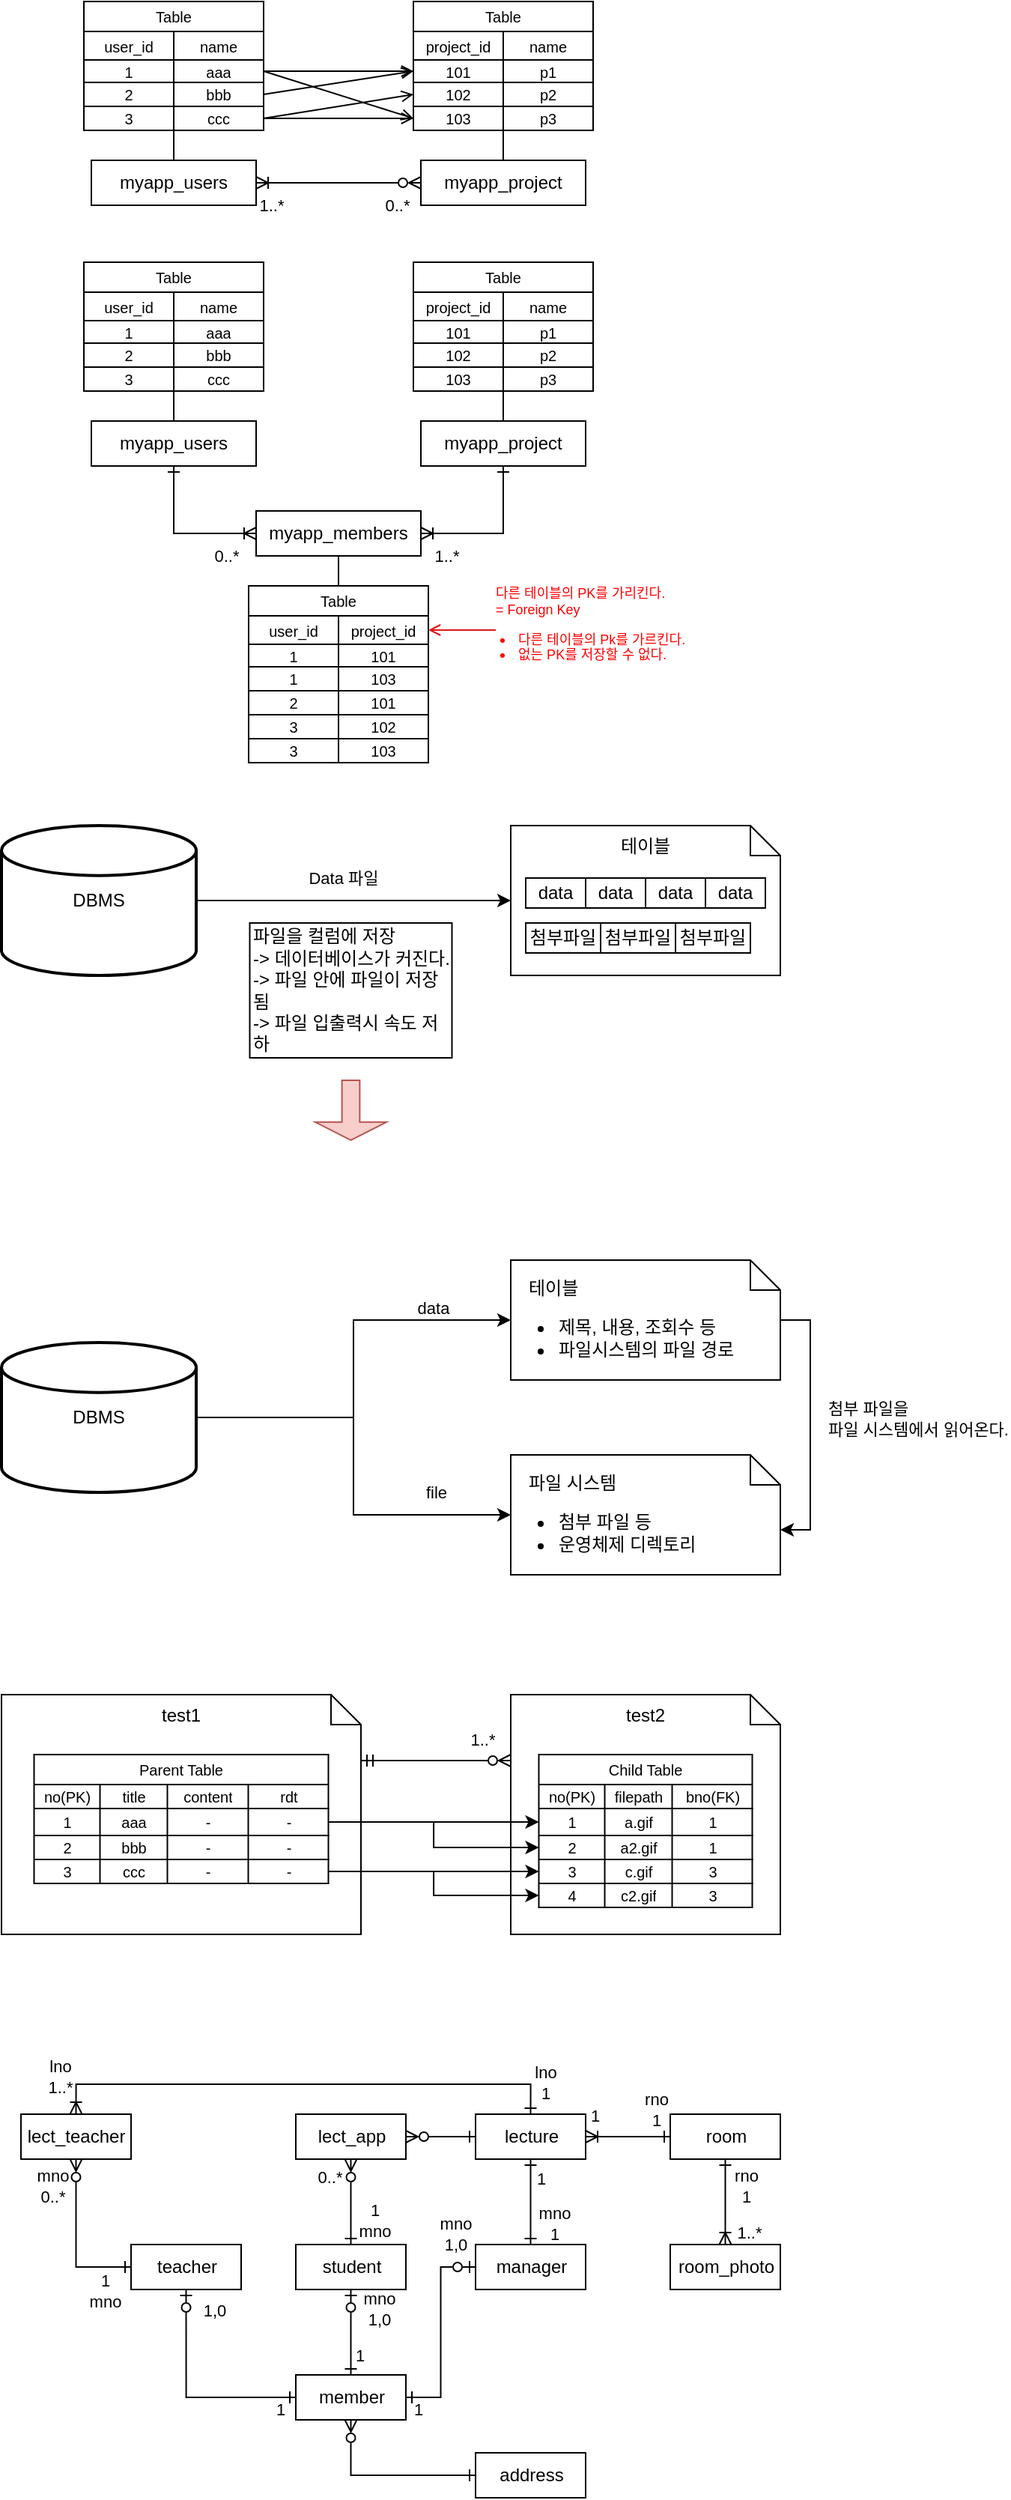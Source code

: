 <mxfile version="24.6.4" type="device">
  <diagram name="페이지-1" id="or3gyQj-9Zz5dBU-gjU7">
    <mxGraphModel dx="1020" dy="776" grid="1" gridSize="10" guides="1" tooltips="1" connect="1" arrows="1" fold="1" page="1" pageScale="1" pageWidth="827" pageHeight="1169" math="0" shadow="0">
      <root>
        <mxCell id="0" />
        <mxCell id="1" parent="0" />
        <mxCell id="vLq8mKLzVaUx6nJlCxdM-1" value="myapp_users" style="html=1;whiteSpace=wrap;" vertex="1" parent="1">
          <mxGeometry x="120" y="340" width="110" height="30" as="geometry" />
        </mxCell>
        <mxCell id="vLq8mKLzVaUx6nJlCxdM-2" value="myapp_project" style="html=1;whiteSpace=wrap;" vertex="1" parent="1">
          <mxGeometry x="340" y="340" width="110" height="30" as="geometry" />
        </mxCell>
        <mxCell id="vLq8mKLzVaUx6nJlCxdM-18" style="edgeStyle=orthogonalEdgeStyle;rounded=0;orthogonalLoop=1;jettySize=auto;html=1;entryX=0.5;entryY=1;entryDx=0;entryDy=0;startArrow=ERoneToMany;startFill=0;endArrow=ERone;endFill=0;" edge="1" parent="1" source="vLq8mKLzVaUx6nJlCxdM-3" target="vLq8mKLzVaUx6nJlCxdM-2">
          <mxGeometry relative="1" as="geometry">
            <Array as="points">
              <mxPoint x="395" y="415" />
            </Array>
          </mxGeometry>
        </mxCell>
        <mxCell id="vLq8mKLzVaUx6nJlCxdM-199" value="1..*" style="edgeLabel;html=1;align=center;verticalAlign=middle;resizable=0;points=[];" vertex="1" connectable="0" parent="vLq8mKLzVaUx6nJlCxdM-18">
          <mxGeometry x="-0.658" relative="1" as="geometry">
            <mxPoint y="15" as="offset" />
          </mxGeometry>
        </mxCell>
        <mxCell id="vLq8mKLzVaUx6nJlCxdM-198" style="edgeStyle=orthogonalEdgeStyle;rounded=0;orthogonalLoop=1;jettySize=auto;html=1;entryX=0.5;entryY=1;entryDx=0;entryDy=0;strokeColor=default;align=center;verticalAlign=middle;fontFamily=Helvetica;fontSize=11;fontColor=default;labelBackgroundColor=default;startArrow=ERoneToMany;startFill=0;endArrow=ERone;endFill=0;" edge="1" parent="1" source="vLq8mKLzVaUx6nJlCxdM-3" target="vLq8mKLzVaUx6nJlCxdM-1">
          <mxGeometry relative="1" as="geometry">
            <Array as="points">
              <mxPoint x="175" y="415" />
            </Array>
          </mxGeometry>
        </mxCell>
        <mxCell id="vLq8mKLzVaUx6nJlCxdM-200" value="0..*" style="edgeLabel;html=1;align=center;verticalAlign=middle;resizable=0;points=[];" vertex="1" connectable="0" parent="vLq8mKLzVaUx6nJlCxdM-198">
          <mxGeometry x="-0.676" relative="1" as="geometry">
            <mxPoint x="-4" y="15" as="offset" />
          </mxGeometry>
        </mxCell>
        <mxCell id="vLq8mKLzVaUx6nJlCxdM-263" style="edgeStyle=orthogonalEdgeStyle;rounded=0;orthogonalLoop=1;jettySize=auto;html=1;entryX=0.5;entryY=0;entryDx=0;entryDy=0;endArrow=none;endFill=0;" edge="1" parent="1" source="vLq8mKLzVaUx6nJlCxdM-3" target="vLq8mKLzVaUx6nJlCxdM-205">
          <mxGeometry relative="1" as="geometry" />
        </mxCell>
        <mxCell id="vLq8mKLzVaUx6nJlCxdM-3" value="myapp_members" style="html=1;whiteSpace=wrap;" vertex="1" parent="1">
          <mxGeometry x="230" y="400" width="110" height="30" as="geometry" />
        </mxCell>
        <mxCell id="vLq8mKLzVaUx6nJlCxdM-22" value="테이블" style="shape=note;size=20;whiteSpace=wrap;html=1;verticalAlign=top;" vertex="1" parent="1">
          <mxGeometry x="400" y="610" width="180" height="100" as="geometry" />
        </mxCell>
        <mxCell id="vLq8mKLzVaUx6nJlCxdM-23" style="edgeStyle=orthogonalEdgeStyle;rounded=0;orthogonalLoop=1;jettySize=auto;html=1;entryX=0;entryY=0.5;entryDx=0;entryDy=0;entryPerimeter=0;exitX=1;exitY=0.5;exitDx=0;exitDy=0;exitPerimeter=0;" edge="1" parent="1" source="vLq8mKLzVaUx6nJlCxdM-25" target="vLq8mKLzVaUx6nJlCxdM-22">
          <mxGeometry relative="1" as="geometry">
            <mxPoint x="195" y="660.0" as="sourcePoint" />
          </mxGeometry>
        </mxCell>
        <mxCell id="vLq8mKLzVaUx6nJlCxdM-24" value="Data 파일" style="edgeLabel;html=1;align=center;verticalAlign=middle;resizable=0;points=[];" vertex="1" connectable="0" parent="vLq8mKLzVaUx6nJlCxdM-23">
          <mxGeometry x="0.085" y="-1" relative="1" as="geometry">
            <mxPoint x="-16" y="-16" as="offset" />
          </mxGeometry>
        </mxCell>
        <mxCell id="vLq8mKLzVaUx6nJlCxdM-25" value="DBMS" style="strokeWidth=2;html=1;shape=mxgraph.flowchart.database;whiteSpace=wrap;" vertex="1" parent="1">
          <mxGeometry x="60" y="610" width="130" height="100" as="geometry" />
        </mxCell>
        <mxCell id="vLq8mKLzVaUx6nJlCxdM-30" value="" style="group" vertex="1" connectable="0" parent="1">
          <mxGeometry x="410" y="645" width="160" height="20" as="geometry" />
        </mxCell>
        <mxCell id="vLq8mKLzVaUx6nJlCxdM-26" value="data" style="whiteSpace=wrap;html=1;align=center;" vertex="1" parent="vLq8mKLzVaUx6nJlCxdM-30">
          <mxGeometry width="40" height="20" as="geometry" />
        </mxCell>
        <mxCell id="vLq8mKLzVaUx6nJlCxdM-27" value="data" style="whiteSpace=wrap;html=1;align=center;" vertex="1" parent="vLq8mKLzVaUx6nJlCxdM-30">
          <mxGeometry x="40" width="40" height="20" as="geometry" />
        </mxCell>
        <mxCell id="vLq8mKLzVaUx6nJlCxdM-28" value="data" style="whiteSpace=wrap;html=1;align=center;" vertex="1" parent="vLq8mKLzVaUx6nJlCxdM-30">
          <mxGeometry x="80" width="40" height="20" as="geometry" />
        </mxCell>
        <mxCell id="vLq8mKLzVaUx6nJlCxdM-29" value="data" style="whiteSpace=wrap;html=1;align=center;" vertex="1" parent="vLq8mKLzVaUx6nJlCxdM-30">
          <mxGeometry x="120" width="40" height="20" as="geometry" />
        </mxCell>
        <mxCell id="vLq8mKLzVaUx6nJlCxdM-31" value="파일을 컬럼에 저장&lt;div&gt;-&amp;gt; 데이터베이스가 커진다.&lt;/div&gt;&lt;div&gt;-&amp;gt; 파일 안에 파일이 저장됨&lt;/div&gt;&lt;div&gt;-&amp;gt; 파일 입출력시 속도 저하&lt;/div&gt;" style="html=1;whiteSpace=wrap;align=left;" vertex="1" parent="1">
          <mxGeometry x="225.75" y="675" width="135" height="90" as="geometry" />
        </mxCell>
        <mxCell id="vLq8mKLzVaUx6nJlCxdM-34" value="테이블&lt;div&gt;&lt;ul style=&quot;padding-left: 20px;&quot;&gt;&lt;li&gt;제목, 내용, 조회수 등&lt;/li&gt;&lt;li&gt;파일시스템의 파일 경로&lt;/li&gt;&lt;/ul&gt;&lt;/div&gt;" style="shape=note;size=20;whiteSpace=wrap;html=1;verticalAlign=top;align=left;spacingLeft=10;spacingTop=5;" vertex="1" parent="1">
          <mxGeometry x="400" y="900" width="180" height="80" as="geometry" />
        </mxCell>
        <mxCell id="vLq8mKLzVaUx6nJlCxdM-35" value="파일 시스템&lt;div&gt;&lt;ul style=&quot;padding-left: 20px;&quot;&gt;&lt;li&gt;첨부 파일 등&lt;/li&gt;&lt;li&gt;운영체제 디렉토리&lt;/li&gt;&lt;/ul&gt;&lt;/div&gt;" style="shape=note;size=20;whiteSpace=wrap;html=1;verticalAlign=top;align=left;spacingLeft=10;spacingTop=5;" vertex="1" parent="1">
          <mxGeometry x="400" y="1030" width="180" height="80" as="geometry" />
        </mxCell>
        <mxCell id="vLq8mKLzVaUx6nJlCxdM-37" value="첨부파일" style="whiteSpace=wrap;html=1;align=center;" vertex="1" parent="1">
          <mxGeometry x="410" y="675" width="50" height="20" as="geometry" />
        </mxCell>
        <mxCell id="vLq8mKLzVaUx6nJlCxdM-38" value="첨부파일" style="whiteSpace=wrap;html=1;align=center;" vertex="1" parent="1">
          <mxGeometry x="460" y="675" width="50" height="20" as="geometry" />
        </mxCell>
        <mxCell id="vLq8mKLzVaUx6nJlCxdM-39" value="첨부파일" style="whiteSpace=wrap;html=1;align=center;" vertex="1" parent="1">
          <mxGeometry x="510" y="675" width="50" height="20" as="geometry" />
        </mxCell>
        <mxCell id="vLq8mKLzVaUx6nJlCxdM-40" style="edgeStyle=orthogonalEdgeStyle;rounded=0;orthogonalLoop=1;jettySize=auto;html=1;entryX=0;entryY=0;entryDx=180;entryDy=50;entryPerimeter=0;" edge="1" parent="1" source="vLq8mKLzVaUx6nJlCxdM-34" target="vLq8mKLzVaUx6nJlCxdM-35">
          <mxGeometry relative="1" as="geometry">
            <Array as="points">
              <mxPoint x="600" y="940" />
              <mxPoint x="600" y="1080" />
            </Array>
          </mxGeometry>
        </mxCell>
        <mxCell id="vLq8mKLzVaUx6nJlCxdM-41" value="첨부 파일을&amp;nbsp;&lt;div&gt;파일 시스템에서 읽어온다.&lt;/div&gt;" style="edgeLabel;html=1;align=left;verticalAlign=middle;resizable=0;points=[];" vertex="1" connectable="0" parent="vLq8mKLzVaUx6nJlCxdM-40">
          <mxGeometry x="-0.042" y="-1" relative="1" as="geometry">
            <mxPoint x="11" as="offset" />
          </mxGeometry>
        </mxCell>
        <mxCell id="vLq8mKLzVaUx6nJlCxdM-43" value="DBMS" style="strokeWidth=2;html=1;shape=mxgraph.flowchart.database;whiteSpace=wrap;" vertex="1" parent="1">
          <mxGeometry x="60" y="955" width="130" height="100" as="geometry" />
        </mxCell>
        <mxCell id="vLq8mKLzVaUx6nJlCxdM-44" style="edgeStyle=orthogonalEdgeStyle;rounded=0;orthogonalLoop=1;jettySize=auto;html=1;entryX=0;entryY=0.5;entryDx=0;entryDy=0;entryPerimeter=0;" edge="1" parent="1" source="vLq8mKLzVaUx6nJlCxdM-43" target="vLq8mKLzVaUx6nJlCxdM-34">
          <mxGeometry relative="1" as="geometry" />
        </mxCell>
        <mxCell id="vLq8mKLzVaUx6nJlCxdM-46" value="data" style="edgeLabel;html=1;align=center;verticalAlign=middle;resizable=0;points=[];" vertex="1" connectable="0" parent="vLq8mKLzVaUx6nJlCxdM-44">
          <mxGeometry x="0.619" y="3" relative="1" as="geometry">
            <mxPoint y="-5" as="offset" />
          </mxGeometry>
        </mxCell>
        <mxCell id="vLq8mKLzVaUx6nJlCxdM-45" style="edgeStyle=orthogonalEdgeStyle;rounded=0;orthogonalLoop=1;jettySize=auto;html=1;entryX=0;entryY=0.5;entryDx=0;entryDy=0;entryPerimeter=0;" edge="1" parent="1" source="vLq8mKLzVaUx6nJlCxdM-43" target="vLq8mKLzVaUx6nJlCxdM-35">
          <mxGeometry relative="1" as="geometry" />
        </mxCell>
        <mxCell id="vLq8mKLzVaUx6nJlCxdM-47" value="file" style="edgeLabel;html=1;align=center;verticalAlign=middle;resizable=0;points=[];" vertex="1" connectable="0" parent="vLq8mKLzVaUx6nJlCxdM-45">
          <mxGeometry x="0.609" y="2" relative="1" as="geometry">
            <mxPoint x="4" y="-13" as="offset" />
          </mxGeometry>
        </mxCell>
        <mxCell id="vLq8mKLzVaUx6nJlCxdM-48" value="" style="html=1;shadow=0;dashed=0;align=center;verticalAlign=middle;shape=mxgraph.arrows2.arrow;dy=0.75;dx=12.1;direction=south;notch=0;fillColor=#f8cecc;strokeColor=#b85450;" vertex="1" parent="1">
          <mxGeometry x="269.5" y="780" width="47.5" height="40" as="geometry" />
        </mxCell>
        <mxCell id="vLq8mKLzVaUx6nJlCxdM-55" value="test1" style="shape=note;size=20;whiteSpace=wrap;html=1;verticalAlign=top;align=center;" vertex="1" parent="1">
          <mxGeometry x="60" y="1190" width="240" height="160" as="geometry" />
        </mxCell>
        <mxCell id="vLq8mKLzVaUx6nJlCxdM-81" value="test2" style="shape=note;size=20;whiteSpace=wrap;html=1;verticalAlign=top;align=center;" vertex="1" parent="1">
          <mxGeometry x="400" y="1190" width="180" height="160" as="geometry" />
        </mxCell>
        <mxCell id="vLq8mKLzVaUx6nJlCxdM-88" value="Parent Table" style="shape=table;startSize=20;container=1;collapsible=0;childLayout=tableLayout;strokeColor=default;fontSize=10;" vertex="1" parent="1">
          <mxGeometry x="81.75" y="1230" width="196.5" height="86" as="geometry" />
        </mxCell>
        <mxCell id="vLq8mKLzVaUx6nJlCxdM-89" value="" style="shape=tableRow;horizontal=0;startSize=0;swimlaneHead=0;swimlaneBody=0;strokeColor=inherit;top=0;left=0;bottom=0;right=0;collapsible=0;dropTarget=0;fillColor=none;points=[[0,0.5],[1,0.5]];portConstraint=eastwest;fontSize=10;" vertex="1" parent="vLq8mKLzVaUx6nJlCxdM-88">
          <mxGeometry y="20" width="196.5" height="16" as="geometry" />
        </mxCell>
        <mxCell id="vLq8mKLzVaUx6nJlCxdM-90" value="no(PK)" style="shape=partialRectangle;html=1;whiteSpace=wrap;connectable=0;strokeColor=inherit;overflow=hidden;fillColor=none;top=0;left=0;bottom=0;right=0;pointerEvents=1;fontSize=10;" vertex="1" parent="vLq8mKLzVaUx6nJlCxdM-89">
          <mxGeometry width="44" height="16" as="geometry">
            <mxRectangle width="44" height="16" as="alternateBounds" />
          </mxGeometry>
        </mxCell>
        <mxCell id="vLq8mKLzVaUx6nJlCxdM-91" value="title" style="shape=partialRectangle;html=1;whiteSpace=wrap;connectable=0;strokeColor=inherit;overflow=hidden;fillColor=none;top=0;left=0;bottom=0;right=0;pointerEvents=1;fontSize=10;" vertex="1" parent="vLq8mKLzVaUx6nJlCxdM-89">
          <mxGeometry x="44" width="45" height="16" as="geometry">
            <mxRectangle width="45" height="16" as="alternateBounds" />
          </mxGeometry>
        </mxCell>
        <mxCell id="vLq8mKLzVaUx6nJlCxdM-92" value="content" style="shape=partialRectangle;html=1;whiteSpace=wrap;connectable=0;strokeColor=inherit;overflow=hidden;fillColor=none;top=0;left=0;bottom=0;right=0;pointerEvents=1;fontSize=10;" vertex="1" parent="vLq8mKLzVaUx6nJlCxdM-89">
          <mxGeometry x="89" width="54" height="16" as="geometry">
            <mxRectangle width="54" height="16" as="alternateBounds" />
          </mxGeometry>
        </mxCell>
        <mxCell id="vLq8mKLzVaUx6nJlCxdM-101" value="rdt" style="shape=partialRectangle;html=1;whiteSpace=wrap;connectable=0;strokeColor=inherit;overflow=hidden;fillColor=none;top=0;left=0;bottom=0;right=0;pointerEvents=1;fontSize=10;" vertex="1" parent="vLq8mKLzVaUx6nJlCxdM-89">
          <mxGeometry x="143" width="54" height="16" as="geometry">
            <mxRectangle width="54" height="16" as="alternateBounds" />
          </mxGeometry>
        </mxCell>
        <mxCell id="vLq8mKLzVaUx6nJlCxdM-93" value="" style="shape=tableRow;horizontal=0;startSize=0;swimlaneHead=0;swimlaneBody=0;strokeColor=inherit;top=0;left=0;bottom=0;right=0;collapsible=0;dropTarget=0;fillColor=none;points=[[0,0.5],[1,0.5]];portConstraint=eastwest;fontSize=10;" vertex="1" parent="vLq8mKLzVaUx6nJlCxdM-88">
          <mxGeometry y="36" width="196.5" height="18" as="geometry" />
        </mxCell>
        <mxCell id="vLq8mKLzVaUx6nJlCxdM-94" value="1" style="shape=partialRectangle;html=1;whiteSpace=wrap;connectable=0;strokeColor=inherit;overflow=hidden;fillColor=none;top=0;left=0;bottom=0;right=0;pointerEvents=1;fontSize=10;" vertex="1" parent="vLq8mKLzVaUx6nJlCxdM-93">
          <mxGeometry width="44" height="18" as="geometry">
            <mxRectangle width="44" height="18" as="alternateBounds" />
          </mxGeometry>
        </mxCell>
        <mxCell id="vLq8mKLzVaUx6nJlCxdM-95" value="aaa" style="shape=partialRectangle;html=1;whiteSpace=wrap;connectable=0;strokeColor=inherit;overflow=hidden;fillColor=none;top=0;left=0;bottom=0;right=0;pointerEvents=1;fontSize=10;" vertex="1" parent="vLq8mKLzVaUx6nJlCxdM-93">
          <mxGeometry x="44" width="45" height="18" as="geometry">
            <mxRectangle width="45" height="18" as="alternateBounds" />
          </mxGeometry>
        </mxCell>
        <mxCell id="vLq8mKLzVaUx6nJlCxdM-96" value="-" style="shape=partialRectangle;html=1;whiteSpace=wrap;connectable=0;strokeColor=inherit;overflow=hidden;fillColor=none;top=0;left=0;bottom=0;right=0;pointerEvents=1;fontSize=10;" vertex="1" parent="vLq8mKLzVaUx6nJlCxdM-93">
          <mxGeometry x="89" width="54" height="18" as="geometry">
            <mxRectangle width="54" height="18" as="alternateBounds" />
          </mxGeometry>
        </mxCell>
        <mxCell id="vLq8mKLzVaUx6nJlCxdM-102" value="-" style="shape=partialRectangle;html=1;whiteSpace=wrap;connectable=0;strokeColor=inherit;overflow=hidden;fillColor=none;top=0;left=0;bottom=0;right=0;pointerEvents=1;fontSize=10;" vertex="1" parent="vLq8mKLzVaUx6nJlCxdM-93">
          <mxGeometry x="143" width="54" height="18" as="geometry">
            <mxRectangle width="54" height="18" as="alternateBounds" />
          </mxGeometry>
        </mxCell>
        <mxCell id="vLq8mKLzVaUx6nJlCxdM-97" value="" style="shape=tableRow;horizontal=0;startSize=0;swimlaneHead=0;swimlaneBody=0;strokeColor=inherit;top=0;left=0;bottom=0;right=0;collapsible=0;dropTarget=0;fillColor=none;points=[[0,0.5],[1,0.5]];portConstraint=eastwest;fontSize=10;" vertex="1" parent="vLq8mKLzVaUx6nJlCxdM-88">
          <mxGeometry y="54" width="196.5" height="16" as="geometry" />
        </mxCell>
        <mxCell id="vLq8mKLzVaUx6nJlCxdM-98" value="2" style="shape=partialRectangle;html=1;whiteSpace=wrap;connectable=0;strokeColor=inherit;overflow=hidden;fillColor=none;top=0;left=0;bottom=0;right=0;pointerEvents=1;fontSize=10;" vertex="1" parent="vLq8mKLzVaUx6nJlCxdM-97">
          <mxGeometry width="44" height="16" as="geometry">
            <mxRectangle width="44" height="16" as="alternateBounds" />
          </mxGeometry>
        </mxCell>
        <mxCell id="vLq8mKLzVaUx6nJlCxdM-99" value="bbb" style="shape=partialRectangle;html=1;whiteSpace=wrap;connectable=0;strokeColor=inherit;overflow=hidden;fillColor=none;top=0;left=0;bottom=0;right=0;pointerEvents=1;fontSize=10;" vertex="1" parent="vLq8mKLzVaUx6nJlCxdM-97">
          <mxGeometry x="44" width="45" height="16" as="geometry">
            <mxRectangle width="45" height="16" as="alternateBounds" />
          </mxGeometry>
        </mxCell>
        <mxCell id="vLq8mKLzVaUx6nJlCxdM-100" value="-" style="shape=partialRectangle;html=1;whiteSpace=wrap;connectable=0;strokeColor=inherit;overflow=hidden;fillColor=none;top=0;left=0;bottom=0;right=0;pointerEvents=1;fontSize=10;" vertex="1" parent="vLq8mKLzVaUx6nJlCxdM-97">
          <mxGeometry x="89" width="54" height="16" as="geometry">
            <mxRectangle width="54" height="16" as="alternateBounds" />
          </mxGeometry>
        </mxCell>
        <mxCell id="vLq8mKLzVaUx6nJlCxdM-103" value="-" style="shape=partialRectangle;html=1;whiteSpace=wrap;connectable=0;strokeColor=inherit;overflow=hidden;fillColor=none;top=0;left=0;bottom=0;right=0;pointerEvents=1;fontSize=10;" vertex="1" parent="vLq8mKLzVaUx6nJlCxdM-97">
          <mxGeometry x="143" width="54" height="16" as="geometry">
            <mxRectangle width="54" height="16" as="alternateBounds" />
          </mxGeometry>
        </mxCell>
        <mxCell id="vLq8mKLzVaUx6nJlCxdM-104" style="shape=tableRow;horizontal=0;startSize=0;swimlaneHead=0;swimlaneBody=0;strokeColor=inherit;top=0;left=0;bottom=0;right=0;collapsible=0;dropTarget=0;fillColor=none;points=[[0,0.5],[1,0.5]];portConstraint=eastwest;fontSize=10;" vertex="1" parent="vLq8mKLzVaUx6nJlCxdM-88">
          <mxGeometry y="70" width="196.5" height="16" as="geometry" />
        </mxCell>
        <mxCell id="vLq8mKLzVaUx6nJlCxdM-105" value="3" style="shape=partialRectangle;html=1;whiteSpace=wrap;connectable=0;strokeColor=inherit;overflow=hidden;fillColor=none;top=0;left=0;bottom=0;right=0;pointerEvents=1;fontSize=10;" vertex="1" parent="vLq8mKLzVaUx6nJlCxdM-104">
          <mxGeometry width="44" height="16" as="geometry">
            <mxRectangle width="44" height="16" as="alternateBounds" />
          </mxGeometry>
        </mxCell>
        <mxCell id="vLq8mKLzVaUx6nJlCxdM-106" value="ccc" style="shape=partialRectangle;html=1;whiteSpace=wrap;connectable=0;strokeColor=inherit;overflow=hidden;fillColor=none;top=0;left=0;bottom=0;right=0;pointerEvents=1;fontSize=10;" vertex="1" parent="vLq8mKLzVaUx6nJlCxdM-104">
          <mxGeometry x="44" width="45" height="16" as="geometry">
            <mxRectangle width="45" height="16" as="alternateBounds" />
          </mxGeometry>
        </mxCell>
        <mxCell id="vLq8mKLzVaUx6nJlCxdM-107" value="-" style="shape=partialRectangle;html=1;whiteSpace=wrap;connectable=0;strokeColor=inherit;overflow=hidden;fillColor=none;top=0;left=0;bottom=0;right=0;pointerEvents=1;fontSize=10;" vertex="1" parent="vLq8mKLzVaUx6nJlCxdM-104">
          <mxGeometry x="89" width="54" height="16" as="geometry">
            <mxRectangle width="54" height="16" as="alternateBounds" />
          </mxGeometry>
        </mxCell>
        <mxCell id="vLq8mKLzVaUx6nJlCxdM-108" value="-" style="shape=partialRectangle;html=1;whiteSpace=wrap;connectable=0;strokeColor=inherit;overflow=hidden;fillColor=none;top=0;left=0;bottom=0;right=0;pointerEvents=1;fontSize=10;" vertex="1" parent="vLq8mKLzVaUx6nJlCxdM-104">
          <mxGeometry x="143" width="54" height="16" as="geometry">
            <mxRectangle width="54" height="16" as="alternateBounds" />
          </mxGeometry>
        </mxCell>
        <mxCell id="vLq8mKLzVaUx6nJlCxdM-139" value="Child Table" style="shape=table;startSize=20;container=1;collapsible=0;childLayout=tableLayout;strokeColor=default;fontSize=10;" vertex="1" parent="1">
          <mxGeometry x="418.75" y="1230" width="142.5" height="102" as="geometry" />
        </mxCell>
        <mxCell id="vLq8mKLzVaUx6nJlCxdM-140" value="" style="shape=tableRow;horizontal=0;startSize=0;swimlaneHead=0;swimlaneBody=0;strokeColor=inherit;top=0;left=0;bottom=0;right=0;collapsible=0;dropTarget=0;fillColor=none;points=[[0,0.5],[1,0.5]];portConstraint=eastwest;fontSize=10;" vertex="1" parent="vLq8mKLzVaUx6nJlCxdM-139">
          <mxGeometry y="20" width="142.5" height="16" as="geometry" />
        </mxCell>
        <mxCell id="vLq8mKLzVaUx6nJlCxdM-141" value="no(PK)" style="shape=partialRectangle;html=1;whiteSpace=wrap;connectable=0;strokeColor=inherit;overflow=hidden;fillColor=none;top=0;left=0;bottom=0;right=0;pointerEvents=1;fontSize=10;" vertex="1" parent="vLq8mKLzVaUx6nJlCxdM-140">
          <mxGeometry width="44" height="16" as="geometry">
            <mxRectangle width="44" height="16" as="alternateBounds" />
          </mxGeometry>
        </mxCell>
        <mxCell id="vLq8mKLzVaUx6nJlCxdM-142" value="filepath" style="shape=partialRectangle;html=1;whiteSpace=wrap;connectable=0;strokeColor=inherit;overflow=hidden;fillColor=none;top=0;left=0;bottom=0;right=0;pointerEvents=1;fontSize=10;" vertex="1" parent="vLq8mKLzVaUx6nJlCxdM-140">
          <mxGeometry x="44" width="45" height="16" as="geometry">
            <mxRectangle width="45" height="16" as="alternateBounds" />
          </mxGeometry>
        </mxCell>
        <mxCell id="vLq8mKLzVaUx6nJlCxdM-143" value="bno(FK)" style="shape=partialRectangle;html=1;whiteSpace=wrap;connectable=0;strokeColor=inherit;overflow=hidden;fillColor=none;top=0;left=0;bottom=0;right=0;pointerEvents=1;fontSize=10;" vertex="1" parent="vLq8mKLzVaUx6nJlCxdM-140">
          <mxGeometry x="89" width="54" height="16" as="geometry">
            <mxRectangle width="54" height="16" as="alternateBounds" />
          </mxGeometry>
        </mxCell>
        <mxCell id="vLq8mKLzVaUx6nJlCxdM-145" value="" style="shape=tableRow;horizontal=0;startSize=0;swimlaneHead=0;swimlaneBody=0;strokeColor=inherit;top=0;left=0;bottom=0;right=0;collapsible=0;dropTarget=0;fillColor=none;points=[[0,0.5],[1,0.5]];portConstraint=eastwest;fontSize=10;" vertex="1" parent="vLq8mKLzVaUx6nJlCxdM-139">
          <mxGeometry y="36" width="142.5" height="18" as="geometry" />
        </mxCell>
        <mxCell id="vLq8mKLzVaUx6nJlCxdM-146" value="1" style="shape=partialRectangle;html=1;whiteSpace=wrap;connectable=0;strokeColor=inherit;overflow=hidden;fillColor=none;top=0;left=0;bottom=0;right=0;pointerEvents=1;fontSize=10;" vertex="1" parent="vLq8mKLzVaUx6nJlCxdM-145">
          <mxGeometry width="44" height="18" as="geometry">
            <mxRectangle width="44" height="18" as="alternateBounds" />
          </mxGeometry>
        </mxCell>
        <mxCell id="vLq8mKLzVaUx6nJlCxdM-147" value="a.gif" style="shape=partialRectangle;html=1;whiteSpace=wrap;connectable=0;strokeColor=inherit;overflow=hidden;fillColor=none;top=0;left=0;bottom=0;right=0;pointerEvents=1;fontSize=10;" vertex="1" parent="vLq8mKLzVaUx6nJlCxdM-145">
          <mxGeometry x="44" width="45" height="18" as="geometry">
            <mxRectangle width="45" height="18" as="alternateBounds" />
          </mxGeometry>
        </mxCell>
        <mxCell id="vLq8mKLzVaUx6nJlCxdM-148" value="1" style="shape=partialRectangle;html=1;whiteSpace=wrap;connectable=0;strokeColor=inherit;overflow=hidden;fillColor=none;top=0;left=0;bottom=0;right=0;pointerEvents=1;fontSize=10;" vertex="1" parent="vLq8mKLzVaUx6nJlCxdM-145">
          <mxGeometry x="89" width="54" height="18" as="geometry">
            <mxRectangle width="54" height="18" as="alternateBounds" />
          </mxGeometry>
        </mxCell>
        <mxCell id="vLq8mKLzVaUx6nJlCxdM-150" value="" style="shape=tableRow;horizontal=0;startSize=0;swimlaneHead=0;swimlaneBody=0;strokeColor=inherit;top=0;left=0;bottom=0;right=0;collapsible=0;dropTarget=0;fillColor=none;points=[[0,0.5],[1,0.5]];portConstraint=eastwest;fontSize=10;" vertex="1" parent="vLq8mKLzVaUx6nJlCxdM-139">
          <mxGeometry y="54" width="142.5" height="16" as="geometry" />
        </mxCell>
        <mxCell id="vLq8mKLzVaUx6nJlCxdM-151" value="2" style="shape=partialRectangle;html=1;whiteSpace=wrap;connectable=0;strokeColor=inherit;overflow=hidden;fillColor=none;top=0;left=0;bottom=0;right=0;pointerEvents=1;fontSize=10;" vertex="1" parent="vLq8mKLzVaUx6nJlCxdM-150">
          <mxGeometry width="44" height="16" as="geometry">
            <mxRectangle width="44" height="16" as="alternateBounds" />
          </mxGeometry>
        </mxCell>
        <mxCell id="vLq8mKLzVaUx6nJlCxdM-152" value="a2.gif" style="shape=partialRectangle;html=1;whiteSpace=wrap;connectable=0;strokeColor=inherit;overflow=hidden;fillColor=none;top=0;left=0;bottom=0;right=0;pointerEvents=1;fontSize=10;" vertex="1" parent="vLq8mKLzVaUx6nJlCxdM-150">
          <mxGeometry x="44" width="45" height="16" as="geometry">
            <mxRectangle width="45" height="16" as="alternateBounds" />
          </mxGeometry>
        </mxCell>
        <mxCell id="vLq8mKLzVaUx6nJlCxdM-153" value="1" style="shape=partialRectangle;html=1;whiteSpace=wrap;connectable=0;strokeColor=inherit;overflow=hidden;fillColor=none;top=0;left=0;bottom=0;right=0;pointerEvents=1;fontSize=10;" vertex="1" parent="vLq8mKLzVaUx6nJlCxdM-150">
          <mxGeometry x="89" width="54" height="16" as="geometry">
            <mxRectangle width="54" height="16" as="alternateBounds" />
          </mxGeometry>
        </mxCell>
        <mxCell id="vLq8mKLzVaUx6nJlCxdM-155" style="shape=tableRow;horizontal=0;startSize=0;swimlaneHead=0;swimlaneBody=0;strokeColor=inherit;top=0;left=0;bottom=0;right=0;collapsible=0;dropTarget=0;fillColor=none;points=[[0,0.5],[1,0.5]];portConstraint=eastwest;fontSize=10;" vertex="1" parent="vLq8mKLzVaUx6nJlCxdM-139">
          <mxGeometry y="70" width="142.5" height="16" as="geometry" />
        </mxCell>
        <mxCell id="vLq8mKLzVaUx6nJlCxdM-156" value="3" style="shape=partialRectangle;html=1;whiteSpace=wrap;connectable=0;strokeColor=inherit;overflow=hidden;fillColor=none;top=0;left=0;bottom=0;right=0;pointerEvents=1;fontSize=10;" vertex="1" parent="vLq8mKLzVaUx6nJlCxdM-155">
          <mxGeometry width="44" height="16" as="geometry">
            <mxRectangle width="44" height="16" as="alternateBounds" />
          </mxGeometry>
        </mxCell>
        <mxCell id="vLq8mKLzVaUx6nJlCxdM-157" value="c.gif" style="shape=partialRectangle;html=1;whiteSpace=wrap;connectable=0;strokeColor=inherit;overflow=hidden;fillColor=none;top=0;left=0;bottom=0;right=0;pointerEvents=1;fontSize=10;" vertex="1" parent="vLq8mKLzVaUx6nJlCxdM-155">
          <mxGeometry x="44" width="45" height="16" as="geometry">
            <mxRectangle width="45" height="16" as="alternateBounds" />
          </mxGeometry>
        </mxCell>
        <mxCell id="vLq8mKLzVaUx6nJlCxdM-158" value="3" style="shape=partialRectangle;html=1;whiteSpace=wrap;connectable=0;strokeColor=inherit;overflow=hidden;fillColor=none;top=0;left=0;bottom=0;right=0;pointerEvents=1;fontSize=10;" vertex="1" parent="vLq8mKLzVaUx6nJlCxdM-155">
          <mxGeometry x="89" width="54" height="16" as="geometry">
            <mxRectangle width="54" height="16" as="alternateBounds" />
          </mxGeometry>
        </mxCell>
        <mxCell id="vLq8mKLzVaUx6nJlCxdM-160" style="shape=tableRow;horizontal=0;startSize=0;swimlaneHead=0;swimlaneBody=0;strokeColor=inherit;top=0;left=0;bottom=0;right=0;collapsible=0;dropTarget=0;fillColor=none;points=[[0,0.5],[1,0.5]];portConstraint=eastwest;fontSize=10;" vertex="1" parent="vLq8mKLzVaUx6nJlCxdM-139">
          <mxGeometry y="86" width="142.5" height="16" as="geometry" />
        </mxCell>
        <mxCell id="vLq8mKLzVaUx6nJlCxdM-161" value="4" style="shape=partialRectangle;html=1;whiteSpace=wrap;connectable=0;strokeColor=inherit;overflow=hidden;fillColor=none;top=0;left=0;bottom=0;right=0;pointerEvents=1;fontSize=10;" vertex="1" parent="vLq8mKLzVaUx6nJlCxdM-160">
          <mxGeometry width="44" height="16" as="geometry">
            <mxRectangle width="44" height="16" as="alternateBounds" />
          </mxGeometry>
        </mxCell>
        <mxCell id="vLq8mKLzVaUx6nJlCxdM-162" value="c2.gif" style="shape=partialRectangle;html=1;whiteSpace=wrap;connectable=0;strokeColor=inherit;overflow=hidden;fillColor=none;top=0;left=0;bottom=0;right=0;pointerEvents=1;fontSize=10;" vertex="1" parent="vLq8mKLzVaUx6nJlCxdM-160">
          <mxGeometry x="44" width="45" height="16" as="geometry">
            <mxRectangle width="45" height="16" as="alternateBounds" />
          </mxGeometry>
        </mxCell>
        <mxCell id="vLq8mKLzVaUx6nJlCxdM-163" value="3" style="shape=partialRectangle;html=1;whiteSpace=wrap;connectable=0;strokeColor=inherit;overflow=hidden;fillColor=none;top=0;left=0;bottom=0;right=0;pointerEvents=1;fontSize=10;" vertex="1" parent="vLq8mKLzVaUx6nJlCxdM-160">
          <mxGeometry x="89" width="54" height="16" as="geometry">
            <mxRectangle width="54" height="16" as="alternateBounds" />
          </mxGeometry>
        </mxCell>
        <mxCell id="vLq8mKLzVaUx6nJlCxdM-190" style="edgeStyle=orthogonalEdgeStyle;rounded=0;orthogonalLoop=1;jettySize=auto;html=1;exitX=1;exitY=0.5;exitDx=0;exitDy=0;entryX=0;entryY=0.5;entryDx=0;entryDy=0;" edge="1" parent="1" source="vLq8mKLzVaUx6nJlCxdM-93" target="vLq8mKLzVaUx6nJlCxdM-145">
          <mxGeometry relative="1" as="geometry" />
        </mxCell>
        <mxCell id="vLq8mKLzVaUx6nJlCxdM-191" style="edgeStyle=orthogonalEdgeStyle;rounded=0;orthogonalLoop=1;jettySize=auto;html=1;entryX=0;entryY=0.5;entryDx=0;entryDy=0;" edge="1" parent="1" source="vLq8mKLzVaUx6nJlCxdM-93" target="vLq8mKLzVaUx6nJlCxdM-150">
          <mxGeometry relative="1" as="geometry" />
        </mxCell>
        <mxCell id="vLq8mKLzVaUx6nJlCxdM-192" value="" style="edgeStyle=entityRelationEdgeStyle;fontSize=12;html=1;endArrow=ERzeroToMany;startArrow=ERmandOne;rounded=0;exitX=0;exitY=0;exitDx=240;exitDy=20;exitPerimeter=0;startFill=0;endFill=0;" edge="1" parent="1">
          <mxGeometry width="100" height="100" relative="1" as="geometry">
            <mxPoint x="300.0" y="1234" as="sourcePoint" />
            <mxPoint x="400" y="1234" as="targetPoint" />
          </mxGeometry>
        </mxCell>
        <mxCell id="vLq8mKLzVaUx6nJlCxdM-195" value="1..*" style="edgeLabel;html=1;align=center;verticalAlign=middle;resizable=0;points=[];" vertex="1" connectable="0" parent="vLq8mKLzVaUx6nJlCxdM-192">
          <mxGeometry x="0.746" y="1" relative="1" as="geometry">
            <mxPoint x="-7" y="-13" as="offset" />
          </mxGeometry>
        </mxCell>
        <mxCell id="vLq8mKLzVaUx6nJlCxdM-193" style="edgeStyle=orthogonalEdgeStyle;rounded=0;orthogonalLoop=1;jettySize=auto;html=1;exitX=1;exitY=0.5;exitDx=0;exitDy=0;entryX=0;entryY=0.5;entryDx=0;entryDy=0;" edge="1" parent="1" source="vLq8mKLzVaUx6nJlCxdM-104" target="vLq8mKLzVaUx6nJlCxdM-155">
          <mxGeometry relative="1" as="geometry" />
        </mxCell>
        <mxCell id="vLq8mKLzVaUx6nJlCxdM-194" style="edgeStyle=orthogonalEdgeStyle;rounded=0;orthogonalLoop=1;jettySize=auto;html=1;entryX=0;entryY=0.5;entryDx=0;entryDy=0;" edge="1" parent="1" source="vLq8mKLzVaUx6nJlCxdM-104" target="vLq8mKLzVaUx6nJlCxdM-160">
          <mxGeometry relative="1" as="geometry" />
        </mxCell>
        <mxCell id="vLq8mKLzVaUx6nJlCxdM-205" value="Table" style="shape=table;startSize=20;container=1;collapsible=0;childLayout=tableLayout;strokeColor=default;fontSize=10;spacing=0;" vertex="1" parent="1">
          <mxGeometry x="225" y="450" width="120" height="118" as="geometry" />
        </mxCell>
        <mxCell id="vLq8mKLzVaUx6nJlCxdM-206" value="" style="shape=tableRow;horizontal=0;startSize=0;swimlaneHead=0;swimlaneBody=0;strokeColor=inherit;top=0;left=0;bottom=0;right=0;collapsible=0;dropTarget=0;fillColor=none;points=[[0,0.5],[1,0.5]];portConstraint=eastwest;fontSize=16;" vertex="1" parent="vLq8mKLzVaUx6nJlCxdM-205">
          <mxGeometry y="20" width="120" height="19" as="geometry" />
        </mxCell>
        <mxCell id="vLq8mKLzVaUx6nJlCxdM-207" value="user_id" style="shape=partialRectangle;html=1;whiteSpace=wrap;connectable=0;strokeColor=inherit;overflow=hidden;fillColor=none;top=0;left=0;bottom=0;right=0;pointerEvents=1;fontSize=10;spacing=0;" vertex="1" parent="vLq8mKLzVaUx6nJlCxdM-206">
          <mxGeometry width="60" height="19" as="geometry">
            <mxRectangle width="60" height="19" as="alternateBounds" />
          </mxGeometry>
        </mxCell>
        <mxCell id="vLq8mKLzVaUx6nJlCxdM-209" value="project_id" style="shape=partialRectangle;html=1;whiteSpace=wrap;connectable=0;strokeColor=inherit;overflow=hidden;fillColor=none;top=0;left=0;bottom=0;right=0;pointerEvents=1;fontSize=10;spacing=0;" vertex="1" parent="vLq8mKLzVaUx6nJlCxdM-206">
          <mxGeometry x="60" width="60" height="19" as="geometry">
            <mxRectangle width="60" height="19" as="alternateBounds" />
          </mxGeometry>
        </mxCell>
        <mxCell id="vLq8mKLzVaUx6nJlCxdM-210" value="" style="shape=tableRow;horizontal=0;startSize=0;swimlaneHead=0;swimlaneBody=0;strokeColor=inherit;top=0;left=0;bottom=0;right=0;collapsible=0;dropTarget=0;fillColor=none;points=[[0,0.5],[1,0.5]];portConstraint=eastwest;fontSize=16;" vertex="1" parent="vLq8mKLzVaUx6nJlCxdM-205">
          <mxGeometry y="39" width="120" height="15" as="geometry" />
        </mxCell>
        <mxCell id="vLq8mKLzVaUx6nJlCxdM-211" value="1" style="shape=partialRectangle;html=1;whiteSpace=wrap;connectable=0;strokeColor=inherit;overflow=hidden;fillColor=none;top=0;left=0;bottom=0;right=0;pointerEvents=1;fontSize=10;" vertex="1" parent="vLq8mKLzVaUx6nJlCxdM-210">
          <mxGeometry width="60" height="15" as="geometry">
            <mxRectangle width="60" height="15" as="alternateBounds" />
          </mxGeometry>
        </mxCell>
        <mxCell id="vLq8mKLzVaUx6nJlCxdM-213" value="101" style="shape=partialRectangle;html=1;whiteSpace=wrap;connectable=0;strokeColor=inherit;overflow=hidden;fillColor=none;top=0;left=0;bottom=0;right=0;pointerEvents=1;fontSize=10;" vertex="1" parent="vLq8mKLzVaUx6nJlCxdM-210">
          <mxGeometry x="60" width="60" height="15" as="geometry">
            <mxRectangle width="60" height="15" as="alternateBounds" />
          </mxGeometry>
        </mxCell>
        <mxCell id="vLq8mKLzVaUx6nJlCxdM-214" value="" style="shape=tableRow;horizontal=0;startSize=0;swimlaneHead=0;swimlaneBody=0;strokeColor=inherit;top=0;left=0;bottom=0;right=0;collapsible=0;dropTarget=0;fillColor=none;points=[[0,0.5],[1,0.5]];portConstraint=eastwest;fontSize=16;" vertex="1" parent="vLq8mKLzVaUx6nJlCxdM-205">
          <mxGeometry y="54" width="120" height="16" as="geometry" />
        </mxCell>
        <mxCell id="vLq8mKLzVaUx6nJlCxdM-215" value="1" style="shape=partialRectangle;html=1;whiteSpace=wrap;connectable=0;strokeColor=inherit;overflow=hidden;fillColor=none;top=0;left=0;bottom=0;right=0;pointerEvents=1;fontSize=10;" vertex="1" parent="vLq8mKLzVaUx6nJlCxdM-214">
          <mxGeometry width="60" height="16" as="geometry">
            <mxRectangle width="60" height="16" as="alternateBounds" />
          </mxGeometry>
        </mxCell>
        <mxCell id="vLq8mKLzVaUx6nJlCxdM-217" value="103" style="shape=partialRectangle;html=1;whiteSpace=wrap;connectable=0;strokeColor=inherit;overflow=hidden;fillColor=none;top=0;left=0;bottom=0;right=0;pointerEvents=1;fontSize=10;" vertex="1" parent="vLq8mKLzVaUx6nJlCxdM-214">
          <mxGeometry x="60" width="60" height="16" as="geometry">
            <mxRectangle width="60" height="16" as="alternateBounds" />
          </mxGeometry>
        </mxCell>
        <mxCell id="vLq8mKLzVaUx6nJlCxdM-218" style="shape=tableRow;horizontal=0;startSize=0;swimlaneHead=0;swimlaneBody=0;strokeColor=inherit;top=0;left=0;bottom=0;right=0;collapsible=0;dropTarget=0;fillColor=none;points=[[0,0.5],[1,0.5]];portConstraint=eastwest;fontSize=16;" vertex="1" parent="vLq8mKLzVaUx6nJlCxdM-205">
          <mxGeometry y="70" width="120" height="16" as="geometry" />
        </mxCell>
        <mxCell id="vLq8mKLzVaUx6nJlCxdM-219" value="2" style="shape=partialRectangle;html=1;whiteSpace=wrap;connectable=0;strokeColor=inherit;overflow=hidden;fillColor=none;top=0;left=0;bottom=0;right=0;pointerEvents=1;fontSize=10;" vertex="1" parent="vLq8mKLzVaUx6nJlCxdM-218">
          <mxGeometry width="60" height="16" as="geometry">
            <mxRectangle width="60" height="16" as="alternateBounds" />
          </mxGeometry>
        </mxCell>
        <mxCell id="vLq8mKLzVaUx6nJlCxdM-220" value="101" style="shape=partialRectangle;html=1;whiteSpace=wrap;connectable=0;strokeColor=inherit;overflow=hidden;fillColor=none;top=0;left=0;bottom=0;right=0;pointerEvents=1;fontSize=10;" vertex="1" parent="vLq8mKLzVaUx6nJlCxdM-218">
          <mxGeometry x="60" width="60" height="16" as="geometry">
            <mxRectangle width="60" height="16" as="alternateBounds" />
          </mxGeometry>
        </mxCell>
        <mxCell id="vLq8mKLzVaUx6nJlCxdM-221" style="shape=tableRow;horizontal=0;startSize=0;swimlaneHead=0;swimlaneBody=0;strokeColor=inherit;top=0;left=0;bottom=0;right=0;collapsible=0;dropTarget=0;fillColor=none;points=[[0,0.5],[1,0.5]];portConstraint=eastwest;fontSize=16;" vertex="1" parent="vLq8mKLzVaUx6nJlCxdM-205">
          <mxGeometry y="86" width="120" height="16" as="geometry" />
        </mxCell>
        <mxCell id="vLq8mKLzVaUx6nJlCxdM-222" value="3" style="shape=partialRectangle;html=1;whiteSpace=wrap;connectable=0;strokeColor=inherit;overflow=hidden;fillColor=none;top=0;left=0;bottom=0;right=0;pointerEvents=1;fontSize=10;" vertex="1" parent="vLq8mKLzVaUx6nJlCxdM-221">
          <mxGeometry width="60" height="16" as="geometry">
            <mxRectangle width="60" height="16" as="alternateBounds" />
          </mxGeometry>
        </mxCell>
        <mxCell id="vLq8mKLzVaUx6nJlCxdM-223" value="102" style="shape=partialRectangle;html=1;whiteSpace=wrap;connectable=0;strokeColor=inherit;overflow=hidden;fillColor=none;top=0;left=0;bottom=0;right=0;pointerEvents=1;fontSize=10;" vertex="1" parent="vLq8mKLzVaUx6nJlCxdM-221">
          <mxGeometry x="60" width="60" height="16" as="geometry">
            <mxRectangle width="60" height="16" as="alternateBounds" />
          </mxGeometry>
        </mxCell>
        <mxCell id="vLq8mKLzVaUx6nJlCxdM-224" style="shape=tableRow;horizontal=0;startSize=0;swimlaneHead=0;swimlaneBody=0;strokeColor=inherit;top=0;left=0;bottom=0;right=0;collapsible=0;dropTarget=0;fillColor=none;points=[[0,0.5],[1,0.5]];portConstraint=eastwest;fontSize=16;" vertex="1" parent="vLq8mKLzVaUx6nJlCxdM-205">
          <mxGeometry y="102" width="120" height="16" as="geometry" />
        </mxCell>
        <mxCell id="vLq8mKLzVaUx6nJlCxdM-225" value="3" style="shape=partialRectangle;html=1;whiteSpace=wrap;connectable=0;strokeColor=inherit;overflow=hidden;fillColor=none;top=0;left=0;bottom=0;right=0;pointerEvents=1;fontSize=10;" vertex="1" parent="vLq8mKLzVaUx6nJlCxdM-224">
          <mxGeometry width="60" height="16" as="geometry">
            <mxRectangle width="60" height="16" as="alternateBounds" />
          </mxGeometry>
        </mxCell>
        <mxCell id="vLq8mKLzVaUx6nJlCxdM-226" value="103" style="shape=partialRectangle;html=1;whiteSpace=wrap;connectable=0;strokeColor=inherit;overflow=hidden;fillColor=none;top=0;left=0;bottom=0;right=0;pointerEvents=1;fontSize=10;" vertex="1" parent="vLq8mKLzVaUx6nJlCxdM-224">
          <mxGeometry x="60" width="60" height="16" as="geometry">
            <mxRectangle width="60" height="16" as="alternateBounds" />
          </mxGeometry>
        </mxCell>
        <mxCell id="vLq8mKLzVaUx6nJlCxdM-265" style="edgeStyle=orthogonalEdgeStyle;rounded=0;orthogonalLoop=1;jettySize=auto;html=1;entryX=0.5;entryY=0;entryDx=0;entryDy=0;strokeColor=default;align=center;verticalAlign=middle;fontFamily=Helvetica;fontSize=11;fontColor=default;labelBackgroundColor=default;endArrow=none;endFill=0;" edge="1" parent="1" source="vLq8mKLzVaUx6nJlCxdM-227" target="vLq8mKLzVaUx6nJlCxdM-1">
          <mxGeometry relative="1" as="geometry" />
        </mxCell>
        <mxCell id="vLq8mKLzVaUx6nJlCxdM-227" value="Table" style="shape=table;startSize=20;container=1;collapsible=0;childLayout=tableLayout;strokeColor=default;fontSize=10;spacing=0;" vertex="1" parent="1">
          <mxGeometry x="115" y="234" width="120" height="86" as="geometry" />
        </mxCell>
        <mxCell id="vLq8mKLzVaUx6nJlCxdM-228" value="" style="shape=tableRow;horizontal=0;startSize=0;swimlaneHead=0;swimlaneBody=0;strokeColor=inherit;top=0;left=0;bottom=0;right=0;collapsible=0;dropTarget=0;fillColor=none;points=[[0,0.5],[1,0.5]];portConstraint=eastwest;fontSize=16;" vertex="1" parent="vLq8mKLzVaUx6nJlCxdM-227">
          <mxGeometry y="20" width="120" height="19" as="geometry" />
        </mxCell>
        <mxCell id="vLq8mKLzVaUx6nJlCxdM-229" value="user_id" style="shape=partialRectangle;html=1;whiteSpace=wrap;connectable=0;strokeColor=inherit;overflow=hidden;fillColor=none;top=0;left=0;bottom=0;right=0;pointerEvents=1;fontSize=10;spacing=0;" vertex="1" parent="vLq8mKLzVaUx6nJlCxdM-228">
          <mxGeometry width="60" height="19" as="geometry">
            <mxRectangle width="60" height="19" as="alternateBounds" />
          </mxGeometry>
        </mxCell>
        <mxCell id="vLq8mKLzVaUx6nJlCxdM-230" value="name" style="shape=partialRectangle;html=1;whiteSpace=wrap;connectable=0;strokeColor=inherit;overflow=hidden;fillColor=none;top=0;left=0;bottom=0;right=0;pointerEvents=1;fontSize=10;spacing=0;" vertex="1" parent="vLq8mKLzVaUx6nJlCxdM-228">
          <mxGeometry x="60" width="60" height="19" as="geometry">
            <mxRectangle width="60" height="19" as="alternateBounds" />
          </mxGeometry>
        </mxCell>
        <mxCell id="vLq8mKLzVaUx6nJlCxdM-231" value="" style="shape=tableRow;horizontal=0;startSize=0;swimlaneHead=0;swimlaneBody=0;strokeColor=inherit;top=0;left=0;bottom=0;right=0;collapsible=0;dropTarget=0;fillColor=none;points=[[0,0.5],[1,0.5]];portConstraint=eastwest;fontSize=16;" vertex="1" parent="vLq8mKLzVaUx6nJlCxdM-227">
          <mxGeometry y="39" width="120" height="15" as="geometry" />
        </mxCell>
        <mxCell id="vLq8mKLzVaUx6nJlCxdM-232" value="1" style="shape=partialRectangle;html=1;whiteSpace=wrap;connectable=0;strokeColor=inherit;overflow=hidden;fillColor=none;top=0;left=0;bottom=0;right=0;pointerEvents=1;fontSize=10;" vertex="1" parent="vLq8mKLzVaUx6nJlCxdM-231">
          <mxGeometry width="60" height="15" as="geometry">
            <mxRectangle width="60" height="15" as="alternateBounds" />
          </mxGeometry>
        </mxCell>
        <mxCell id="vLq8mKLzVaUx6nJlCxdM-233" value="aaa" style="shape=partialRectangle;html=1;whiteSpace=wrap;connectable=0;strokeColor=inherit;overflow=hidden;fillColor=none;top=0;left=0;bottom=0;right=0;pointerEvents=1;fontSize=10;" vertex="1" parent="vLq8mKLzVaUx6nJlCxdM-231">
          <mxGeometry x="60" width="60" height="15" as="geometry">
            <mxRectangle width="60" height="15" as="alternateBounds" />
          </mxGeometry>
        </mxCell>
        <mxCell id="vLq8mKLzVaUx6nJlCxdM-234" value="" style="shape=tableRow;horizontal=0;startSize=0;swimlaneHead=0;swimlaneBody=0;strokeColor=inherit;top=0;left=0;bottom=0;right=0;collapsible=0;dropTarget=0;fillColor=none;points=[[0,0.5],[1,0.5]];portConstraint=eastwest;fontSize=16;" vertex="1" parent="vLq8mKLzVaUx6nJlCxdM-227">
          <mxGeometry y="54" width="120" height="16" as="geometry" />
        </mxCell>
        <mxCell id="vLq8mKLzVaUx6nJlCxdM-235" value="2" style="shape=partialRectangle;html=1;whiteSpace=wrap;connectable=0;strokeColor=inherit;overflow=hidden;fillColor=none;top=0;left=0;bottom=0;right=0;pointerEvents=1;fontSize=10;" vertex="1" parent="vLq8mKLzVaUx6nJlCxdM-234">
          <mxGeometry width="60" height="16" as="geometry">
            <mxRectangle width="60" height="16" as="alternateBounds" />
          </mxGeometry>
        </mxCell>
        <mxCell id="vLq8mKLzVaUx6nJlCxdM-236" value="bbb" style="shape=partialRectangle;html=1;whiteSpace=wrap;connectable=0;strokeColor=inherit;overflow=hidden;fillColor=none;top=0;left=0;bottom=0;right=0;pointerEvents=1;fontSize=10;" vertex="1" parent="vLq8mKLzVaUx6nJlCxdM-234">
          <mxGeometry x="60" width="60" height="16" as="geometry">
            <mxRectangle width="60" height="16" as="alternateBounds" />
          </mxGeometry>
        </mxCell>
        <mxCell id="vLq8mKLzVaUx6nJlCxdM-237" style="shape=tableRow;horizontal=0;startSize=0;swimlaneHead=0;swimlaneBody=0;strokeColor=inherit;top=0;left=0;bottom=0;right=0;collapsible=0;dropTarget=0;fillColor=none;points=[[0,0.5],[1,0.5]];portConstraint=eastwest;fontSize=16;" vertex="1" parent="vLq8mKLzVaUx6nJlCxdM-227">
          <mxGeometry y="70" width="120" height="16" as="geometry" />
        </mxCell>
        <mxCell id="vLq8mKLzVaUx6nJlCxdM-238" value="3" style="shape=partialRectangle;html=1;whiteSpace=wrap;connectable=0;strokeColor=inherit;overflow=hidden;fillColor=none;top=0;left=0;bottom=0;right=0;pointerEvents=1;fontSize=10;" vertex="1" parent="vLq8mKLzVaUx6nJlCxdM-237">
          <mxGeometry width="60" height="16" as="geometry">
            <mxRectangle width="60" height="16" as="alternateBounds" />
          </mxGeometry>
        </mxCell>
        <mxCell id="vLq8mKLzVaUx6nJlCxdM-239" value="ccc" style="shape=partialRectangle;html=1;whiteSpace=wrap;connectable=0;strokeColor=inherit;overflow=hidden;fillColor=none;top=0;left=0;bottom=0;right=0;pointerEvents=1;fontSize=10;" vertex="1" parent="vLq8mKLzVaUx6nJlCxdM-237">
          <mxGeometry x="60" width="60" height="16" as="geometry">
            <mxRectangle width="60" height="16" as="alternateBounds" />
          </mxGeometry>
        </mxCell>
        <mxCell id="vLq8mKLzVaUx6nJlCxdM-266" style="edgeStyle=orthogonalEdgeStyle;rounded=0;orthogonalLoop=1;jettySize=auto;html=1;entryX=0.5;entryY=0;entryDx=0;entryDy=0;strokeColor=default;align=center;verticalAlign=middle;fontFamily=Helvetica;fontSize=11;fontColor=default;labelBackgroundColor=default;endArrow=none;endFill=0;" edge="1" parent="1" source="vLq8mKLzVaUx6nJlCxdM-246" target="vLq8mKLzVaUx6nJlCxdM-2">
          <mxGeometry relative="1" as="geometry" />
        </mxCell>
        <mxCell id="vLq8mKLzVaUx6nJlCxdM-246" value="Table" style="shape=table;startSize=20;container=1;collapsible=0;childLayout=tableLayout;strokeColor=default;fontSize=10;spacing=0;" vertex="1" parent="1">
          <mxGeometry x="335" y="234" width="120" height="86" as="geometry" />
        </mxCell>
        <mxCell id="vLq8mKLzVaUx6nJlCxdM-247" value="" style="shape=tableRow;horizontal=0;startSize=0;swimlaneHead=0;swimlaneBody=0;strokeColor=inherit;top=0;left=0;bottom=0;right=0;collapsible=0;dropTarget=0;fillColor=none;points=[[0,0.5],[1,0.5]];portConstraint=eastwest;fontSize=16;" vertex="1" parent="vLq8mKLzVaUx6nJlCxdM-246">
          <mxGeometry y="20" width="120" height="19" as="geometry" />
        </mxCell>
        <mxCell id="vLq8mKLzVaUx6nJlCxdM-248" value="project_id" style="shape=partialRectangle;html=1;whiteSpace=wrap;connectable=0;strokeColor=inherit;overflow=hidden;fillColor=none;top=0;left=0;bottom=0;right=0;pointerEvents=1;fontSize=10;spacing=0;" vertex="1" parent="vLq8mKLzVaUx6nJlCxdM-247">
          <mxGeometry width="60" height="19" as="geometry">
            <mxRectangle width="60" height="19" as="alternateBounds" />
          </mxGeometry>
        </mxCell>
        <mxCell id="vLq8mKLzVaUx6nJlCxdM-249" value="name" style="shape=partialRectangle;html=1;whiteSpace=wrap;connectable=0;strokeColor=inherit;overflow=hidden;fillColor=none;top=0;left=0;bottom=0;right=0;pointerEvents=1;fontSize=10;spacing=0;" vertex="1" parent="vLq8mKLzVaUx6nJlCxdM-247">
          <mxGeometry x="60" width="60" height="19" as="geometry">
            <mxRectangle width="60" height="19" as="alternateBounds" />
          </mxGeometry>
        </mxCell>
        <mxCell id="vLq8mKLzVaUx6nJlCxdM-250" value="" style="shape=tableRow;horizontal=0;startSize=0;swimlaneHead=0;swimlaneBody=0;strokeColor=inherit;top=0;left=0;bottom=0;right=0;collapsible=0;dropTarget=0;fillColor=none;points=[[0,0.5],[1,0.5]];portConstraint=eastwest;fontSize=16;" vertex="1" parent="vLq8mKLzVaUx6nJlCxdM-246">
          <mxGeometry y="39" width="120" height="15" as="geometry" />
        </mxCell>
        <mxCell id="vLq8mKLzVaUx6nJlCxdM-251" value="101" style="shape=partialRectangle;html=1;whiteSpace=wrap;connectable=0;strokeColor=inherit;overflow=hidden;fillColor=none;top=0;left=0;bottom=0;right=0;pointerEvents=1;fontSize=10;" vertex="1" parent="vLq8mKLzVaUx6nJlCxdM-250">
          <mxGeometry width="60" height="15" as="geometry">
            <mxRectangle width="60" height="15" as="alternateBounds" />
          </mxGeometry>
        </mxCell>
        <mxCell id="vLq8mKLzVaUx6nJlCxdM-252" value="p1" style="shape=partialRectangle;html=1;whiteSpace=wrap;connectable=0;strokeColor=inherit;overflow=hidden;fillColor=none;top=0;left=0;bottom=0;right=0;pointerEvents=1;fontSize=10;" vertex="1" parent="vLq8mKLzVaUx6nJlCxdM-250">
          <mxGeometry x="60" width="60" height="15" as="geometry">
            <mxRectangle width="60" height="15" as="alternateBounds" />
          </mxGeometry>
        </mxCell>
        <mxCell id="vLq8mKLzVaUx6nJlCxdM-253" value="" style="shape=tableRow;horizontal=0;startSize=0;swimlaneHead=0;swimlaneBody=0;strokeColor=inherit;top=0;left=0;bottom=0;right=0;collapsible=0;dropTarget=0;fillColor=none;points=[[0,0.5],[1,0.5]];portConstraint=eastwest;fontSize=16;" vertex="1" parent="vLq8mKLzVaUx6nJlCxdM-246">
          <mxGeometry y="54" width="120" height="16" as="geometry" />
        </mxCell>
        <mxCell id="vLq8mKLzVaUx6nJlCxdM-254" value="102" style="shape=partialRectangle;html=1;whiteSpace=wrap;connectable=0;strokeColor=inherit;overflow=hidden;fillColor=none;top=0;left=0;bottom=0;right=0;pointerEvents=1;fontSize=10;" vertex="1" parent="vLq8mKLzVaUx6nJlCxdM-253">
          <mxGeometry width="60" height="16" as="geometry">
            <mxRectangle width="60" height="16" as="alternateBounds" />
          </mxGeometry>
        </mxCell>
        <mxCell id="vLq8mKLzVaUx6nJlCxdM-255" value="p2" style="shape=partialRectangle;html=1;whiteSpace=wrap;connectable=0;strokeColor=inherit;overflow=hidden;fillColor=none;top=0;left=0;bottom=0;right=0;pointerEvents=1;fontSize=10;" vertex="1" parent="vLq8mKLzVaUx6nJlCxdM-253">
          <mxGeometry x="60" width="60" height="16" as="geometry">
            <mxRectangle width="60" height="16" as="alternateBounds" />
          </mxGeometry>
        </mxCell>
        <mxCell id="vLq8mKLzVaUx6nJlCxdM-256" style="shape=tableRow;horizontal=0;startSize=0;swimlaneHead=0;swimlaneBody=0;strokeColor=inherit;top=0;left=0;bottom=0;right=0;collapsible=0;dropTarget=0;fillColor=none;points=[[0,0.5],[1,0.5]];portConstraint=eastwest;fontSize=16;" vertex="1" parent="vLq8mKLzVaUx6nJlCxdM-246">
          <mxGeometry y="70" width="120" height="16" as="geometry" />
        </mxCell>
        <mxCell id="vLq8mKLzVaUx6nJlCxdM-257" value="103" style="shape=partialRectangle;html=1;whiteSpace=wrap;connectable=0;strokeColor=inherit;overflow=hidden;fillColor=none;top=0;left=0;bottom=0;right=0;pointerEvents=1;fontSize=10;" vertex="1" parent="vLq8mKLzVaUx6nJlCxdM-256">
          <mxGeometry width="60" height="16" as="geometry">
            <mxRectangle width="60" height="16" as="alternateBounds" />
          </mxGeometry>
        </mxCell>
        <mxCell id="vLq8mKLzVaUx6nJlCxdM-258" value="p3" style="shape=partialRectangle;html=1;whiteSpace=wrap;connectable=0;strokeColor=inherit;overflow=hidden;fillColor=none;top=0;left=0;bottom=0;right=0;pointerEvents=1;fontSize=10;" vertex="1" parent="vLq8mKLzVaUx6nJlCxdM-256">
          <mxGeometry x="60" width="60" height="16" as="geometry">
            <mxRectangle width="60" height="16" as="alternateBounds" />
          </mxGeometry>
        </mxCell>
        <mxCell id="vLq8mKLzVaUx6nJlCxdM-259" style="edgeStyle=orthogonalEdgeStyle;rounded=0;orthogonalLoop=1;jettySize=auto;html=1;exitX=1;exitY=0.5;exitDx=0;exitDy=0;entryX=0;entryY=0.5;entryDx=0;entryDy=0;startArrow=open;startFill=0;endArrow=none;endFill=0;strokeColor=#e01515;" edge="1" parent="1" source="vLq8mKLzVaUx6nJlCxdM-206" target="vLq8mKLzVaUx6nJlCxdM-261">
          <mxGeometry relative="1" as="geometry">
            <mxPoint x="390" y="479.649" as="targetPoint" />
          </mxGeometry>
        </mxCell>
        <mxCell id="vLq8mKLzVaUx6nJlCxdM-261" value="다른 테이블의 PK를 가리킨다.&lt;div&gt;= Foreign Key&lt;/div&gt;&lt;div&gt;&lt;ul style=&quot;padding-left: 15px; margin-bottom: 9px;&quot;&gt;&lt;li style=&quot;&quot;&gt;다른 테이블의 Pk를 가르킨다.&lt;br&gt;&lt;/li&gt;&lt;li&gt;없는 PK를 저장할 수 없다.&lt;/li&gt;&lt;/ul&gt;&lt;/div&gt;" style="html=1;whiteSpace=wrap;fontSize=9;fontColor=#FF0000;strokeColor=none;spacing=0;align=left;" vertex="1" parent="1">
          <mxGeometry x="390" y="444" width="150" height="71" as="geometry" />
        </mxCell>
        <mxCell id="vLq8mKLzVaUx6nJlCxdM-281" value="" style="edgeStyle=orthogonalEdgeStyle;rounded=0;orthogonalLoop=1;jettySize=auto;html=1;endArrow=ERone;endFill=0;startArrow=ERzeroToOne;startFill=0;" edge="1" parent="1" source="vLq8mKLzVaUx6nJlCxdM-267" target="vLq8mKLzVaUx6nJlCxdM-274">
          <mxGeometry relative="1" as="geometry" />
        </mxCell>
        <mxCell id="vLq8mKLzVaUx6nJlCxdM-283" value="mno&lt;div&gt;1,0&lt;/div&gt;" style="edgeLabel;html=1;align=center;verticalAlign=middle;resizable=0;points=[];" vertex="1" connectable="0" parent="vLq8mKLzVaUx6nJlCxdM-281">
          <mxGeometry x="-0.639" y="-4" relative="1" as="geometry">
            <mxPoint x="22" y="2" as="offset" />
          </mxGeometry>
        </mxCell>
        <mxCell id="vLq8mKLzVaUx6nJlCxdM-296" value="1" style="edgeLabel;html=1;align=center;verticalAlign=middle;resizable=0;points=[];" vertex="1" connectable="0" parent="vLq8mKLzVaUx6nJlCxdM-281">
          <mxGeometry x="0.724" relative="1" as="geometry">
            <mxPoint x="5" y="-5" as="offset" />
          </mxGeometry>
        </mxCell>
        <mxCell id="vLq8mKLzVaUx6nJlCxdM-267" value="student" style="html=1;whiteSpace=wrap;" vertex="1" parent="1">
          <mxGeometry x="256.5" y="1557" width="73.5" height="30" as="geometry" />
        </mxCell>
        <mxCell id="vLq8mKLzVaUx6nJlCxdM-285" style="edgeStyle=orthogonalEdgeStyle;rounded=0;orthogonalLoop=1;jettySize=auto;html=1;exitX=0.5;exitY=1;exitDx=0;exitDy=0;entryX=0;entryY=0.5;entryDx=0;entryDy=0;startArrow=ERzeroToOne;startFill=0;endArrow=ERone;endFill=0;" edge="1" parent="1" source="vLq8mKLzVaUx6nJlCxdM-268" target="vLq8mKLzVaUx6nJlCxdM-274">
          <mxGeometry relative="1" as="geometry" />
        </mxCell>
        <mxCell id="vLq8mKLzVaUx6nJlCxdM-286" value="&lt;div&gt;1,0&lt;br&gt;&lt;/div&gt;" style="edgeLabel;html=1;align=center;verticalAlign=middle;resizable=0;points=[];" vertex="1" connectable="0" parent="vLq8mKLzVaUx6nJlCxdM-285">
          <mxGeometry x="-0.843" y="3" relative="1" as="geometry">
            <mxPoint x="15" y="2" as="offset" />
          </mxGeometry>
        </mxCell>
        <mxCell id="vLq8mKLzVaUx6nJlCxdM-295" value="1" style="edgeLabel;html=1;align=center;verticalAlign=middle;resizable=0;points=[];" vertex="1" connectable="0" parent="vLq8mKLzVaUx6nJlCxdM-285">
          <mxGeometry x="0.864" relative="1" as="geometry">
            <mxPoint x="-1" y="8" as="offset" />
          </mxGeometry>
        </mxCell>
        <mxCell id="vLq8mKLzVaUx6nJlCxdM-268" value="teacher" style="html=1;whiteSpace=wrap;" vertex="1" parent="1">
          <mxGeometry x="146.5" y="1557" width="73.5" height="30" as="geometry" />
        </mxCell>
        <mxCell id="vLq8mKLzVaUx6nJlCxdM-287" style="edgeStyle=orthogonalEdgeStyle;rounded=0;orthogonalLoop=1;jettySize=auto;html=1;entryX=0.5;entryY=0;entryDx=0;entryDy=0;startArrow=ERone;startFill=0;endArrow=ERone;endFill=0;" edge="1" parent="1" source="vLq8mKLzVaUx6nJlCxdM-269" target="vLq8mKLzVaUx6nJlCxdM-271">
          <mxGeometry relative="1" as="geometry" />
        </mxCell>
        <mxCell id="vLq8mKLzVaUx6nJlCxdM-288" value="1" style="edgeLabel;html=1;align=center;verticalAlign=middle;resizable=0;points=[];" vertex="1" connectable="0" parent="vLq8mKLzVaUx6nJlCxdM-287">
          <mxGeometry x="-0.534" y="1" relative="1" as="geometry">
            <mxPoint x="5" y="-1" as="offset" />
          </mxGeometry>
        </mxCell>
        <mxCell id="vLq8mKLzVaUx6nJlCxdM-289" value="&lt;div&gt;mno&lt;/div&gt;1" style="edgeLabel;html=1;align=center;verticalAlign=middle;resizable=0;points=[];" vertex="1" connectable="0" parent="vLq8mKLzVaUx6nJlCxdM-287">
          <mxGeometry x="0.388" y="2" relative="1" as="geometry">
            <mxPoint x="13" y="3" as="offset" />
          </mxGeometry>
        </mxCell>
        <mxCell id="vLq8mKLzVaUx6nJlCxdM-290" style="edgeStyle=orthogonalEdgeStyle;rounded=0;orthogonalLoop=1;jettySize=auto;html=1;entryX=0;entryY=0.5;entryDx=0;entryDy=0;strokeColor=default;align=center;verticalAlign=middle;fontFamily=Helvetica;fontSize=11;fontColor=default;labelBackgroundColor=default;startArrow=ERoneToMany;startFill=0;endArrow=ERone;endFill=0;" edge="1" parent="1" source="vLq8mKLzVaUx6nJlCxdM-269" target="vLq8mKLzVaUx6nJlCxdM-270">
          <mxGeometry relative="1" as="geometry" />
        </mxCell>
        <mxCell id="vLq8mKLzVaUx6nJlCxdM-291" value="rno&lt;div&gt;1&lt;/div&gt;" style="edgeLabel;html=1;align=center;verticalAlign=middle;resizable=0;points=[];" vertex="1" connectable="0" parent="vLq8mKLzVaUx6nJlCxdM-290">
          <mxGeometry x="0.115" relative="1" as="geometry">
            <mxPoint x="15" y="-18" as="offset" />
          </mxGeometry>
        </mxCell>
        <mxCell id="vLq8mKLzVaUx6nJlCxdM-292" value="1" style="edgeLabel;html=1;align=center;verticalAlign=middle;resizable=0;points=[];" vertex="1" connectable="0" parent="vLq8mKLzVaUx6nJlCxdM-290">
          <mxGeometry x="-0.793" y="1" relative="1" as="geometry">
            <mxPoint y="-13" as="offset" />
          </mxGeometry>
        </mxCell>
        <mxCell id="vLq8mKLzVaUx6nJlCxdM-269" value="lecture" style="html=1;whiteSpace=wrap;" vertex="1" parent="1">
          <mxGeometry x="376.5" y="1470" width="73.5" height="30" as="geometry" />
        </mxCell>
        <mxCell id="vLq8mKLzVaUx6nJlCxdM-301" style="edgeStyle=orthogonalEdgeStyle;rounded=0;orthogonalLoop=1;jettySize=auto;html=1;startArrow=ERone;startFill=0;endArrow=ERoneToMany;endFill=0;" edge="1" parent="1" source="vLq8mKLzVaUx6nJlCxdM-270" target="vLq8mKLzVaUx6nJlCxdM-273">
          <mxGeometry relative="1" as="geometry" />
        </mxCell>
        <mxCell id="vLq8mKLzVaUx6nJlCxdM-302" value="1..*" style="edgeLabel;html=1;align=center;verticalAlign=middle;resizable=0;points=[];" vertex="1" connectable="0" parent="vLq8mKLzVaUx6nJlCxdM-301">
          <mxGeometry x="0.758" y="3" relative="1" as="geometry">
            <mxPoint x="12" y="-1" as="offset" />
          </mxGeometry>
        </mxCell>
        <mxCell id="vLq8mKLzVaUx6nJlCxdM-303" value="rno&lt;div&gt;1&lt;/div&gt;" style="edgeLabel;html=1;align=center;verticalAlign=middle;resizable=0;points=[];" vertex="1" connectable="0" parent="vLq8mKLzVaUx6nJlCxdM-301">
          <mxGeometry x="-0.874" y="1" relative="1" as="geometry">
            <mxPoint x="12" y="14" as="offset" />
          </mxGeometry>
        </mxCell>
        <mxCell id="vLq8mKLzVaUx6nJlCxdM-270" value="room" style="html=1;whiteSpace=wrap;" vertex="1" parent="1">
          <mxGeometry x="506.5" y="1470" width="73.5" height="30" as="geometry" />
        </mxCell>
        <mxCell id="vLq8mKLzVaUx6nJlCxdM-293" style="edgeStyle=orthogonalEdgeStyle;rounded=0;orthogonalLoop=1;jettySize=auto;html=1;entryX=1;entryY=0.5;entryDx=0;entryDy=0;strokeColor=default;align=center;verticalAlign=middle;fontFamily=Helvetica;fontSize=11;fontColor=default;labelBackgroundColor=default;startArrow=ERzeroToOne;startFill=0;endArrow=ERone;endFill=0;" edge="1" parent="1" source="vLq8mKLzVaUx6nJlCxdM-271" target="vLq8mKLzVaUx6nJlCxdM-274">
          <mxGeometry relative="1" as="geometry" />
        </mxCell>
        <mxCell id="vLq8mKLzVaUx6nJlCxdM-294" value="mno&lt;div&gt;1,0&lt;/div&gt;" style="edgeLabel;html=1;align=center;verticalAlign=middle;resizable=0;points=[];" vertex="1" connectable="0" parent="vLq8mKLzVaUx6nJlCxdM-293">
          <mxGeometry x="-0.775" y="-2" relative="1" as="geometry">
            <mxPoint x="1" y="-20" as="offset" />
          </mxGeometry>
        </mxCell>
        <mxCell id="vLq8mKLzVaUx6nJlCxdM-297" value="1" style="edgeLabel;html=1;align=center;verticalAlign=middle;resizable=0;points=[];" vertex="1" connectable="0" parent="vLq8mKLzVaUx6nJlCxdM-293">
          <mxGeometry x="0.913" y="1" relative="1" as="geometry">
            <mxPoint x="2" y="7" as="offset" />
          </mxGeometry>
        </mxCell>
        <mxCell id="vLq8mKLzVaUx6nJlCxdM-271" value="manager" style="html=1;whiteSpace=wrap;" vertex="1" parent="1">
          <mxGeometry x="376.5" y="1557" width="73.5" height="30" as="geometry" />
        </mxCell>
        <mxCell id="vLq8mKLzVaUx6nJlCxdM-298" style="edgeStyle=orthogonalEdgeStyle;rounded=0;orthogonalLoop=1;jettySize=auto;html=1;entryX=0.5;entryY=0;entryDx=0;entryDy=0;startArrow=ERzeroToMany;startFill=0;endArrow=ERone;endFill=0;" edge="1" parent="1" source="vLq8mKLzVaUx6nJlCxdM-272" target="vLq8mKLzVaUx6nJlCxdM-267">
          <mxGeometry relative="1" as="geometry" />
        </mxCell>
        <mxCell id="vLq8mKLzVaUx6nJlCxdM-299" value="0..*" style="edgeLabel;html=1;align=center;verticalAlign=middle;resizable=0;points=[];" vertex="1" connectable="0" parent="vLq8mKLzVaUx6nJlCxdM-298">
          <mxGeometry x="-0.594" y="1" relative="1" as="geometry">
            <mxPoint x="-16" as="offset" />
          </mxGeometry>
        </mxCell>
        <mxCell id="vLq8mKLzVaUx6nJlCxdM-300" value="1&lt;div&gt;mno&lt;/div&gt;" style="edgeLabel;html=1;align=center;verticalAlign=middle;resizable=0;points=[];" vertex="1" connectable="0" parent="vLq8mKLzVaUx6nJlCxdM-298">
          <mxGeometry x="0.619" relative="1" as="geometry">
            <mxPoint x="15" y="-5" as="offset" />
          </mxGeometry>
        </mxCell>
        <mxCell id="vLq8mKLzVaUx6nJlCxdM-305" style="edgeStyle=orthogonalEdgeStyle;rounded=0;orthogonalLoop=1;jettySize=auto;html=1;entryX=0;entryY=0.5;entryDx=0;entryDy=0;startArrow=ERzeroToMany;startFill=0;endArrow=ERone;endFill=0;" edge="1" parent="1" source="vLq8mKLzVaUx6nJlCxdM-272" target="vLq8mKLzVaUx6nJlCxdM-269">
          <mxGeometry relative="1" as="geometry" />
        </mxCell>
        <mxCell id="vLq8mKLzVaUx6nJlCxdM-272" value="lect_app" style="html=1;whiteSpace=wrap;" vertex="1" parent="1">
          <mxGeometry x="256.5" y="1470" width="73.5" height="30" as="geometry" />
        </mxCell>
        <mxCell id="vLq8mKLzVaUx6nJlCxdM-273" value="room_photo" style="html=1;whiteSpace=wrap;" vertex="1" parent="1">
          <mxGeometry x="506.5" y="1557" width="73.5" height="30" as="geometry" />
        </mxCell>
        <mxCell id="vLq8mKLzVaUx6nJlCxdM-304" style="edgeStyle=orthogonalEdgeStyle;rounded=0;orthogonalLoop=1;jettySize=auto;html=1;entryX=0;entryY=0.5;entryDx=0;entryDy=0;startArrow=ERzeroToMany;startFill=0;endArrow=ERone;endFill=0;" edge="1" parent="1" source="vLq8mKLzVaUx6nJlCxdM-274" target="vLq8mKLzVaUx6nJlCxdM-275">
          <mxGeometry relative="1" as="geometry">
            <Array as="points">
              <mxPoint x="293.5" y="1711" />
            </Array>
          </mxGeometry>
        </mxCell>
        <mxCell id="vLq8mKLzVaUx6nJlCxdM-274" value="member" style="html=1;whiteSpace=wrap;" vertex="1" parent="1">
          <mxGeometry x="256.5" y="1644" width="73.5" height="30" as="geometry" />
        </mxCell>
        <mxCell id="vLq8mKLzVaUx6nJlCxdM-275" value="address" style="html=1;whiteSpace=wrap;" vertex="1" parent="1">
          <mxGeometry x="376.5" y="1696" width="73.5" height="30" as="geometry" />
        </mxCell>
        <mxCell id="vLq8mKLzVaUx6nJlCxdM-277" style="edgeStyle=orthogonalEdgeStyle;rounded=0;orthogonalLoop=1;jettySize=auto;html=1;exitX=0.5;exitY=0;exitDx=0;exitDy=0;entryX=0.5;entryY=0;entryDx=0;entryDy=0;startArrow=ERoneToMany;startFill=0;endArrow=ERone;endFill=0;" edge="1" parent="1" source="vLq8mKLzVaUx6nJlCxdM-276" target="vLq8mKLzVaUx6nJlCxdM-269">
          <mxGeometry relative="1" as="geometry" />
        </mxCell>
        <mxCell id="vLq8mKLzVaUx6nJlCxdM-278" value="lno&lt;div&gt;1..*&lt;/div&gt;" style="edgeLabel;html=1;align=center;verticalAlign=middle;resizable=0;points=[];" vertex="1" connectable="0" parent="vLq8mKLzVaUx6nJlCxdM-277">
          <mxGeometry x="-0.9" y="1" relative="1" as="geometry">
            <mxPoint x="-10" y="-8" as="offset" />
          </mxGeometry>
        </mxCell>
        <mxCell id="vLq8mKLzVaUx6nJlCxdM-284" value="&lt;div&gt;lno&lt;/div&gt;1" style="edgeLabel;html=1;align=center;verticalAlign=middle;resizable=0;points=[];" vertex="1" connectable="0" parent="vLq8mKLzVaUx6nJlCxdM-277">
          <mxGeometry x="0.896" relative="1" as="geometry">
            <mxPoint x="9" y="-3" as="offset" />
          </mxGeometry>
        </mxCell>
        <mxCell id="vLq8mKLzVaUx6nJlCxdM-279" style="edgeStyle=orthogonalEdgeStyle;rounded=0;orthogonalLoop=1;jettySize=auto;html=1;entryX=0;entryY=0.5;entryDx=0;entryDy=0;startArrow=ERzeroToMany;startFill=0;endArrow=ERone;endFill=0;" edge="1" parent="1" source="vLq8mKLzVaUx6nJlCxdM-276" target="vLq8mKLzVaUx6nJlCxdM-268">
          <mxGeometry relative="1" as="geometry" />
        </mxCell>
        <mxCell id="vLq8mKLzVaUx6nJlCxdM-280" value="mno&lt;div&gt;0..*&lt;/div&gt;" style="edgeLabel;html=1;align=center;verticalAlign=middle;resizable=0;points=[];" vertex="1" connectable="0" parent="vLq8mKLzVaUx6nJlCxdM-279">
          <mxGeometry x="-0.588" y="1" relative="1" as="geometry">
            <mxPoint x="-17" y="-5" as="offset" />
          </mxGeometry>
        </mxCell>
        <mxCell id="vLq8mKLzVaUx6nJlCxdM-282" value="1&lt;div&gt;mno&lt;/div&gt;" style="edgeLabel;html=1;align=center;verticalAlign=middle;resizable=0;points=[];" vertex="1" connectable="0" parent="vLq8mKLzVaUx6nJlCxdM-279">
          <mxGeometry x="0.814" y="2" relative="1" as="geometry">
            <mxPoint x="-8" y="18" as="offset" />
          </mxGeometry>
        </mxCell>
        <mxCell id="vLq8mKLzVaUx6nJlCxdM-276" value="lect_teacher" style="html=1;whiteSpace=wrap;" vertex="1" parent="1">
          <mxGeometry x="73" y="1470" width="73.5" height="30" as="geometry" />
        </mxCell>
        <mxCell id="vLq8mKLzVaUx6nJlCxdM-344" style="edgeStyle=orthogonalEdgeStyle;rounded=0;orthogonalLoop=1;jettySize=auto;html=1;entryX=0;entryY=0.5;entryDx=0;entryDy=0;startArrow=ERoneToMany;startFill=0;endArrow=ERzeroToMany;endFill=0;" edge="1" parent="1" source="vLq8mKLzVaUx6nJlCxdM-306" target="vLq8mKLzVaUx6nJlCxdM-307">
          <mxGeometry relative="1" as="geometry" />
        </mxCell>
        <mxCell id="vLq8mKLzVaUx6nJlCxdM-345" value="1..*" style="edgeLabel;html=1;align=center;verticalAlign=middle;resizable=0;points=[];" vertex="1" connectable="0" parent="vLq8mKLzVaUx6nJlCxdM-344">
          <mxGeometry x="-0.873" y="2" relative="1" as="geometry">
            <mxPoint x="3" y="17" as="offset" />
          </mxGeometry>
        </mxCell>
        <mxCell id="vLq8mKLzVaUx6nJlCxdM-346" value="0..*" style="edgeLabel;html=1;align=center;verticalAlign=middle;resizable=0;points=[];" vertex="1" connectable="0" parent="vLq8mKLzVaUx6nJlCxdM-344">
          <mxGeometry x="0.703" y="-1" relative="1" as="geometry">
            <mxPoint y="14" as="offset" />
          </mxGeometry>
        </mxCell>
        <mxCell id="vLq8mKLzVaUx6nJlCxdM-306" value="myapp_users" style="html=1;whiteSpace=wrap;" vertex="1" parent="1">
          <mxGeometry x="120" y="166" width="110" height="30" as="geometry" />
        </mxCell>
        <mxCell id="vLq8mKLzVaUx6nJlCxdM-307" value="myapp_project" style="html=1;whiteSpace=wrap;" vertex="1" parent="1">
          <mxGeometry x="340" y="166" width="110" height="30" as="geometry" />
        </mxCell>
        <mxCell id="vLq8mKLzVaUx6nJlCxdM-308" style="edgeStyle=orthogonalEdgeStyle;rounded=0;orthogonalLoop=1;jettySize=auto;html=1;entryX=0.5;entryY=0;entryDx=0;entryDy=0;strokeColor=default;align=center;verticalAlign=middle;fontFamily=Helvetica;fontSize=11;fontColor=default;labelBackgroundColor=default;endArrow=none;endFill=0;" edge="1" parent="1" source="vLq8mKLzVaUx6nJlCxdM-309" target="vLq8mKLzVaUx6nJlCxdM-306">
          <mxGeometry relative="1" as="geometry" />
        </mxCell>
        <mxCell id="vLq8mKLzVaUx6nJlCxdM-309" value="Table" style="shape=table;startSize=20;container=1;collapsible=0;childLayout=tableLayout;strokeColor=default;fontSize=10;spacing=0;" vertex="1" parent="1">
          <mxGeometry x="115" y="60" width="120" height="86" as="geometry" />
        </mxCell>
        <mxCell id="vLq8mKLzVaUx6nJlCxdM-310" value="" style="shape=tableRow;horizontal=0;startSize=0;swimlaneHead=0;swimlaneBody=0;strokeColor=inherit;top=0;left=0;bottom=0;right=0;collapsible=0;dropTarget=0;fillColor=none;points=[[0,0.5],[1,0.5]];portConstraint=eastwest;fontSize=16;" vertex="1" parent="vLq8mKLzVaUx6nJlCxdM-309">
          <mxGeometry y="20" width="120" height="19" as="geometry" />
        </mxCell>
        <mxCell id="vLq8mKLzVaUx6nJlCxdM-311" value="user_id" style="shape=partialRectangle;html=1;whiteSpace=wrap;connectable=0;strokeColor=inherit;overflow=hidden;fillColor=none;top=0;left=0;bottom=0;right=0;pointerEvents=1;fontSize=10;spacing=0;" vertex="1" parent="vLq8mKLzVaUx6nJlCxdM-310">
          <mxGeometry width="60" height="19" as="geometry">
            <mxRectangle width="60" height="19" as="alternateBounds" />
          </mxGeometry>
        </mxCell>
        <mxCell id="vLq8mKLzVaUx6nJlCxdM-312" value="name" style="shape=partialRectangle;html=1;whiteSpace=wrap;connectable=0;strokeColor=inherit;overflow=hidden;fillColor=none;top=0;left=0;bottom=0;right=0;pointerEvents=1;fontSize=10;spacing=0;" vertex="1" parent="vLq8mKLzVaUx6nJlCxdM-310">
          <mxGeometry x="60" width="60" height="19" as="geometry">
            <mxRectangle width="60" height="19" as="alternateBounds" />
          </mxGeometry>
        </mxCell>
        <mxCell id="vLq8mKLzVaUx6nJlCxdM-313" value="" style="shape=tableRow;horizontal=0;startSize=0;swimlaneHead=0;swimlaneBody=0;strokeColor=inherit;top=0;left=0;bottom=0;right=0;collapsible=0;dropTarget=0;fillColor=none;points=[[0,0.5],[1,0.5]];portConstraint=eastwest;fontSize=16;" vertex="1" parent="vLq8mKLzVaUx6nJlCxdM-309">
          <mxGeometry y="39" width="120" height="15" as="geometry" />
        </mxCell>
        <mxCell id="vLq8mKLzVaUx6nJlCxdM-314" value="1" style="shape=partialRectangle;html=1;whiteSpace=wrap;connectable=0;strokeColor=inherit;overflow=hidden;fillColor=none;top=0;left=0;bottom=0;right=0;pointerEvents=1;fontSize=10;" vertex="1" parent="vLq8mKLzVaUx6nJlCxdM-313">
          <mxGeometry width="60" height="15" as="geometry">
            <mxRectangle width="60" height="15" as="alternateBounds" />
          </mxGeometry>
        </mxCell>
        <mxCell id="vLq8mKLzVaUx6nJlCxdM-315" value="aaa" style="shape=partialRectangle;html=1;whiteSpace=wrap;connectable=0;strokeColor=inherit;overflow=hidden;fillColor=none;top=0;left=0;bottom=0;right=0;pointerEvents=1;fontSize=10;" vertex="1" parent="vLq8mKLzVaUx6nJlCxdM-313">
          <mxGeometry x="60" width="60" height="15" as="geometry">
            <mxRectangle width="60" height="15" as="alternateBounds" />
          </mxGeometry>
        </mxCell>
        <mxCell id="vLq8mKLzVaUx6nJlCxdM-316" value="" style="shape=tableRow;horizontal=0;startSize=0;swimlaneHead=0;swimlaneBody=0;strokeColor=inherit;top=0;left=0;bottom=0;right=0;collapsible=0;dropTarget=0;fillColor=none;points=[[0,0.5],[1,0.5]];portConstraint=eastwest;fontSize=16;" vertex="1" parent="vLq8mKLzVaUx6nJlCxdM-309">
          <mxGeometry y="54" width="120" height="16" as="geometry" />
        </mxCell>
        <mxCell id="vLq8mKLzVaUx6nJlCxdM-317" value="2" style="shape=partialRectangle;html=1;whiteSpace=wrap;connectable=0;strokeColor=inherit;overflow=hidden;fillColor=none;top=0;left=0;bottom=0;right=0;pointerEvents=1;fontSize=10;" vertex="1" parent="vLq8mKLzVaUx6nJlCxdM-316">
          <mxGeometry width="60" height="16" as="geometry">
            <mxRectangle width="60" height="16" as="alternateBounds" />
          </mxGeometry>
        </mxCell>
        <mxCell id="vLq8mKLzVaUx6nJlCxdM-318" value="bbb" style="shape=partialRectangle;html=1;whiteSpace=wrap;connectable=0;strokeColor=inherit;overflow=hidden;fillColor=none;top=0;left=0;bottom=0;right=0;pointerEvents=1;fontSize=10;" vertex="1" parent="vLq8mKLzVaUx6nJlCxdM-316">
          <mxGeometry x="60" width="60" height="16" as="geometry">
            <mxRectangle width="60" height="16" as="alternateBounds" />
          </mxGeometry>
        </mxCell>
        <mxCell id="vLq8mKLzVaUx6nJlCxdM-319" style="shape=tableRow;horizontal=0;startSize=0;swimlaneHead=0;swimlaneBody=0;strokeColor=inherit;top=0;left=0;bottom=0;right=0;collapsible=0;dropTarget=0;fillColor=none;points=[[0,0.5],[1,0.5]];portConstraint=eastwest;fontSize=16;" vertex="1" parent="vLq8mKLzVaUx6nJlCxdM-309">
          <mxGeometry y="70" width="120" height="16" as="geometry" />
        </mxCell>
        <mxCell id="vLq8mKLzVaUx6nJlCxdM-320" value="3" style="shape=partialRectangle;html=1;whiteSpace=wrap;connectable=0;strokeColor=inherit;overflow=hidden;fillColor=none;top=0;left=0;bottom=0;right=0;pointerEvents=1;fontSize=10;" vertex="1" parent="vLq8mKLzVaUx6nJlCxdM-319">
          <mxGeometry width="60" height="16" as="geometry">
            <mxRectangle width="60" height="16" as="alternateBounds" />
          </mxGeometry>
        </mxCell>
        <mxCell id="vLq8mKLzVaUx6nJlCxdM-321" value="ccc" style="shape=partialRectangle;html=1;whiteSpace=wrap;connectable=0;strokeColor=inherit;overflow=hidden;fillColor=none;top=0;left=0;bottom=0;right=0;pointerEvents=1;fontSize=10;" vertex="1" parent="vLq8mKLzVaUx6nJlCxdM-319">
          <mxGeometry x="60" width="60" height="16" as="geometry">
            <mxRectangle width="60" height="16" as="alternateBounds" />
          </mxGeometry>
        </mxCell>
        <mxCell id="vLq8mKLzVaUx6nJlCxdM-322" style="edgeStyle=orthogonalEdgeStyle;rounded=0;orthogonalLoop=1;jettySize=auto;html=1;entryX=0.5;entryY=0;entryDx=0;entryDy=0;strokeColor=default;align=center;verticalAlign=middle;fontFamily=Helvetica;fontSize=11;fontColor=default;labelBackgroundColor=default;endArrow=none;endFill=0;" edge="1" parent="1" source="vLq8mKLzVaUx6nJlCxdM-323" target="vLq8mKLzVaUx6nJlCxdM-307">
          <mxGeometry relative="1" as="geometry" />
        </mxCell>
        <mxCell id="vLq8mKLzVaUx6nJlCxdM-323" value="Table" style="shape=table;startSize=20;container=1;collapsible=0;childLayout=tableLayout;strokeColor=default;fontSize=10;spacing=0;" vertex="1" parent="1">
          <mxGeometry x="335" y="60" width="120" height="86" as="geometry" />
        </mxCell>
        <mxCell id="vLq8mKLzVaUx6nJlCxdM-324" value="" style="shape=tableRow;horizontal=0;startSize=0;swimlaneHead=0;swimlaneBody=0;strokeColor=inherit;top=0;left=0;bottom=0;right=0;collapsible=0;dropTarget=0;fillColor=none;points=[[0,0.5],[1,0.5]];portConstraint=eastwest;fontSize=16;" vertex="1" parent="vLq8mKLzVaUx6nJlCxdM-323">
          <mxGeometry y="20" width="120" height="19" as="geometry" />
        </mxCell>
        <mxCell id="vLq8mKLzVaUx6nJlCxdM-325" value="project_id" style="shape=partialRectangle;html=1;whiteSpace=wrap;connectable=0;strokeColor=inherit;overflow=hidden;fillColor=none;top=0;left=0;bottom=0;right=0;pointerEvents=1;fontSize=10;spacing=0;" vertex="1" parent="vLq8mKLzVaUx6nJlCxdM-324">
          <mxGeometry width="60" height="19" as="geometry">
            <mxRectangle width="60" height="19" as="alternateBounds" />
          </mxGeometry>
        </mxCell>
        <mxCell id="vLq8mKLzVaUx6nJlCxdM-326" value="name" style="shape=partialRectangle;html=1;whiteSpace=wrap;connectable=0;strokeColor=inherit;overflow=hidden;fillColor=none;top=0;left=0;bottom=0;right=0;pointerEvents=1;fontSize=10;spacing=0;" vertex="1" parent="vLq8mKLzVaUx6nJlCxdM-324">
          <mxGeometry x="60" width="60" height="19" as="geometry">
            <mxRectangle width="60" height="19" as="alternateBounds" />
          </mxGeometry>
        </mxCell>
        <mxCell id="vLq8mKLzVaUx6nJlCxdM-327" value="" style="shape=tableRow;horizontal=0;startSize=0;swimlaneHead=0;swimlaneBody=0;strokeColor=inherit;top=0;left=0;bottom=0;right=0;collapsible=0;dropTarget=0;fillColor=none;points=[[0,0.5],[1,0.5]];portConstraint=eastwest;fontSize=16;" vertex="1" parent="vLq8mKLzVaUx6nJlCxdM-323">
          <mxGeometry y="39" width="120" height="15" as="geometry" />
        </mxCell>
        <mxCell id="vLq8mKLzVaUx6nJlCxdM-328" value="101" style="shape=partialRectangle;html=1;whiteSpace=wrap;connectable=0;strokeColor=inherit;overflow=hidden;fillColor=none;top=0;left=0;bottom=0;right=0;pointerEvents=1;fontSize=10;" vertex="1" parent="vLq8mKLzVaUx6nJlCxdM-327">
          <mxGeometry width="60" height="15" as="geometry">
            <mxRectangle width="60" height="15" as="alternateBounds" />
          </mxGeometry>
        </mxCell>
        <mxCell id="vLq8mKLzVaUx6nJlCxdM-329" value="p1" style="shape=partialRectangle;html=1;whiteSpace=wrap;connectable=0;strokeColor=inherit;overflow=hidden;fillColor=none;top=0;left=0;bottom=0;right=0;pointerEvents=1;fontSize=10;" vertex="1" parent="vLq8mKLzVaUx6nJlCxdM-327">
          <mxGeometry x="60" width="60" height="15" as="geometry">
            <mxRectangle width="60" height="15" as="alternateBounds" />
          </mxGeometry>
        </mxCell>
        <mxCell id="vLq8mKLzVaUx6nJlCxdM-330" value="" style="shape=tableRow;horizontal=0;startSize=0;swimlaneHead=0;swimlaneBody=0;strokeColor=inherit;top=0;left=0;bottom=0;right=0;collapsible=0;dropTarget=0;fillColor=none;points=[[0,0.5],[1,0.5]];portConstraint=eastwest;fontSize=16;" vertex="1" parent="vLq8mKLzVaUx6nJlCxdM-323">
          <mxGeometry y="54" width="120" height="16" as="geometry" />
        </mxCell>
        <mxCell id="vLq8mKLzVaUx6nJlCxdM-331" value="102" style="shape=partialRectangle;html=1;whiteSpace=wrap;connectable=0;strokeColor=inherit;overflow=hidden;fillColor=none;top=0;left=0;bottom=0;right=0;pointerEvents=1;fontSize=10;" vertex="1" parent="vLq8mKLzVaUx6nJlCxdM-330">
          <mxGeometry width="60" height="16" as="geometry">
            <mxRectangle width="60" height="16" as="alternateBounds" />
          </mxGeometry>
        </mxCell>
        <mxCell id="vLq8mKLzVaUx6nJlCxdM-332" value="p2" style="shape=partialRectangle;html=1;whiteSpace=wrap;connectable=0;strokeColor=inherit;overflow=hidden;fillColor=none;top=0;left=0;bottom=0;right=0;pointerEvents=1;fontSize=10;" vertex="1" parent="vLq8mKLzVaUx6nJlCxdM-330">
          <mxGeometry x="60" width="60" height="16" as="geometry">
            <mxRectangle width="60" height="16" as="alternateBounds" />
          </mxGeometry>
        </mxCell>
        <mxCell id="vLq8mKLzVaUx6nJlCxdM-333" style="shape=tableRow;horizontal=0;startSize=0;swimlaneHead=0;swimlaneBody=0;strokeColor=inherit;top=0;left=0;bottom=0;right=0;collapsible=0;dropTarget=0;fillColor=none;points=[[0,0.5],[1,0.5]];portConstraint=eastwest;fontSize=16;" vertex="1" parent="vLq8mKLzVaUx6nJlCxdM-323">
          <mxGeometry y="70" width="120" height="16" as="geometry" />
        </mxCell>
        <mxCell id="vLq8mKLzVaUx6nJlCxdM-334" value="103" style="shape=partialRectangle;html=1;whiteSpace=wrap;connectable=0;strokeColor=inherit;overflow=hidden;fillColor=none;top=0;left=0;bottom=0;right=0;pointerEvents=1;fontSize=10;" vertex="1" parent="vLq8mKLzVaUx6nJlCxdM-333">
          <mxGeometry width="60" height="16" as="geometry">
            <mxRectangle width="60" height="16" as="alternateBounds" />
          </mxGeometry>
        </mxCell>
        <mxCell id="vLq8mKLzVaUx6nJlCxdM-335" value="p3" style="shape=partialRectangle;html=1;whiteSpace=wrap;connectable=0;strokeColor=inherit;overflow=hidden;fillColor=none;top=0;left=0;bottom=0;right=0;pointerEvents=1;fontSize=10;" vertex="1" parent="vLq8mKLzVaUx6nJlCxdM-333">
          <mxGeometry x="60" width="60" height="16" as="geometry">
            <mxRectangle width="60" height="16" as="alternateBounds" />
          </mxGeometry>
        </mxCell>
        <mxCell id="vLq8mKLzVaUx6nJlCxdM-339" value="" style="endArrow=open;html=1;rounded=0;exitX=1;exitY=0.5;exitDx=0;exitDy=0;entryX=0;entryY=0.5;entryDx=0;entryDy=0;endFill=0;" edge="1" parent="1" source="vLq8mKLzVaUx6nJlCxdM-313" target="vLq8mKLzVaUx6nJlCxdM-327">
          <mxGeometry width="50" height="50" relative="1" as="geometry">
            <mxPoint x="360" y="200" as="sourcePoint" />
            <mxPoint x="410" y="150" as="targetPoint" />
          </mxGeometry>
        </mxCell>
        <mxCell id="vLq8mKLzVaUx6nJlCxdM-340" value="" style="endArrow=open;html=1;rounded=0;exitX=1;exitY=0.5;exitDx=0;exitDy=0;entryX=0;entryY=0.5;entryDx=0;entryDy=0;endFill=0;" edge="1" parent="1" source="vLq8mKLzVaUx6nJlCxdM-313" target="vLq8mKLzVaUx6nJlCxdM-333">
          <mxGeometry width="50" height="50" relative="1" as="geometry">
            <mxPoint x="245" y="117" as="sourcePoint" />
            <mxPoint x="345" y="117" as="targetPoint" />
          </mxGeometry>
        </mxCell>
        <mxCell id="vLq8mKLzVaUx6nJlCxdM-341" value="" style="endArrow=open;html=1;rounded=0;exitX=1;exitY=0.5;exitDx=0;exitDy=0;entryX=0;entryY=0.5;entryDx=0;entryDy=0;endFill=0;" edge="1" parent="1" source="vLq8mKLzVaUx6nJlCxdM-316" target="vLq8mKLzVaUx6nJlCxdM-327">
          <mxGeometry width="50" height="50" relative="1" as="geometry">
            <mxPoint x="255" y="127" as="sourcePoint" />
            <mxPoint x="355" y="127" as="targetPoint" />
          </mxGeometry>
        </mxCell>
        <mxCell id="vLq8mKLzVaUx6nJlCxdM-342" value="" style="endArrow=open;html=1;rounded=0;exitX=1;exitY=0.5;exitDx=0;exitDy=0;entryX=0;entryY=0.5;entryDx=0;entryDy=0;endFill=0;" edge="1" parent="1" source="vLq8mKLzVaUx6nJlCxdM-319" target="vLq8mKLzVaUx6nJlCxdM-330">
          <mxGeometry width="50" height="50" relative="1" as="geometry">
            <mxPoint x="265" y="137" as="sourcePoint" />
            <mxPoint x="365" y="137" as="targetPoint" />
          </mxGeometry>
        </mxCell>
        <mxCell id="vLq8mKLzVaUx6nJlCxdM-343" value="" style="endArrow=open;html=1;rounded=0;exitX=1;exitY=0.5;exitDx=0;exitDy=0;entryX=0;entryY=0.5;entryDx=0;entryDy=0;endFill=0;" edge="1" parent="1" source="vLq8mKLzVaUx6nJlCxdM-319" target="vLq8mKLzVaUx6nJlCxdM-333">
          <mxGeometry width="50" height="50" relative="1" as="geometry">
            <mxPoint x="275" y="147" as="sourcePoint" />
            <mxPoint x="375" y="147" as="targetPoint" />
          </mxGeometry>
        </mxCell>
      </root>
    </mxGraphModel>
  </diagram>
</mxfile>
